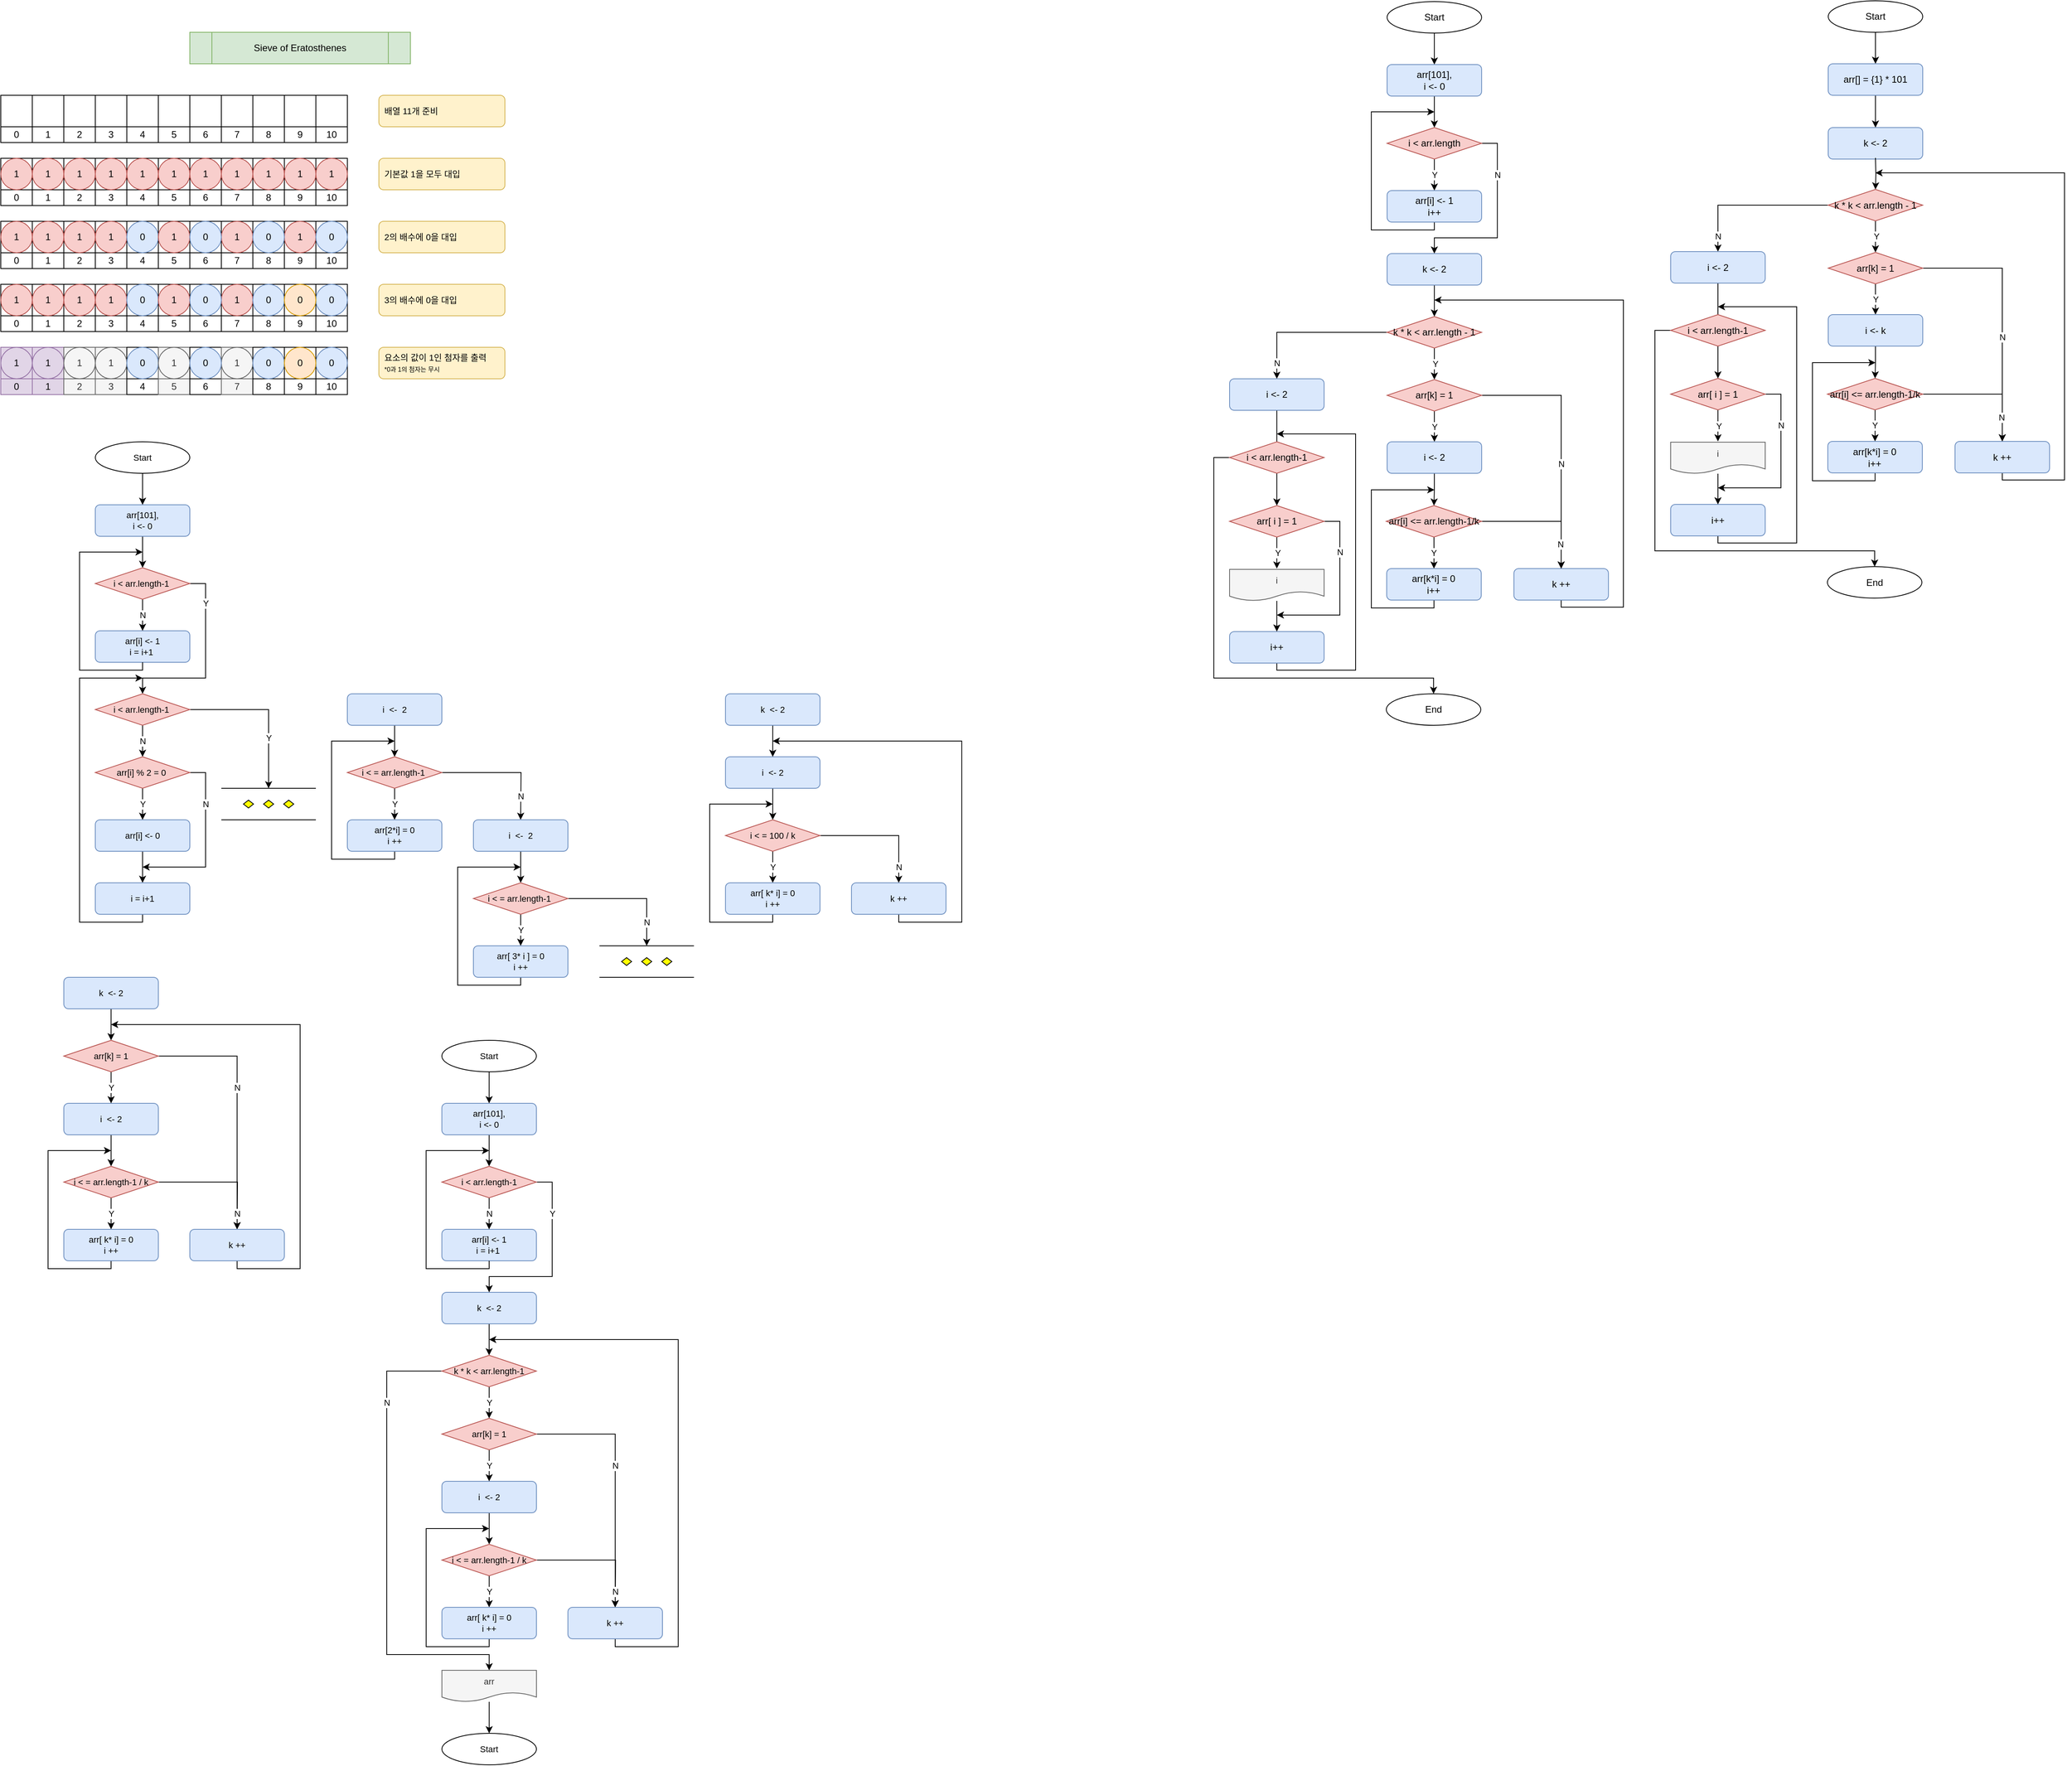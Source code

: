 <mxfile version="19.0.3" type="device"><diagram id="LhjvRE7CiWJf_1x-B6iG" name="Page-1"><mxGraphModel dx="1715" dy="830" grid="1" gridSize="10" guides="1" tooltips="1" connect="1" arrows="1" fold="1" page="0" pageScale="1" pageWidth="850" pageHeight="1100" math="0" shadow="0"><root><mxCell id="0"/><mxCell id="1" parent="0"/><mxCell id="0aIlO2W0O0MjLQIzDN9T-27" value="N" style="edgeStyle=orthogonalEdgeStyle;rounded=0;orthogonalLoop=1;jettySize=auto;html=1;entryX=0.5;entryY=0;entryDx=0;entryDy=0;" parent="1" source="0aIlO2W0O0MjLQIzDN9T-25" target="0aIlO2W0O0MjLQIzDN9T-23" edge="1"><mxGeometry x="-0.125" relative="1" as="geometry"><mxPoint as="offset"/></mxGeometry></mxCell><mxCell id="cgZYiaS1lzuuJQtnEhyF-1" value="Sieve of Eratosthenes" style="shape=process;whiteSpace=wrap;html=1;backgroundOutline=1;fillColor=#d5e8d4;strokeColor=#82b366;" parent="1" vertex="1"><mxGeometry x="280" y="40" width="280" height="40" as="geometry"/></mxCell><mxCell id="cgZYiaS1lzuuJQtnEhyF-2" value="" style="rounded=0;whiteSpace=wrap;html=1;" parent="1" vertex="1"><mxGeometry x="40" y="120" width="40" height="40" as="geometry"/></mxCell><mxCell id="cgZYiaS1lzuuJQtnEhyF-4" value="0" style="rounded=0;whiteSpace=wrap;html=1;" parent="1" vertex="1"><mxGeometry x="40" y="160" width="40" height="20" as="geometry"/></mxCell><mxCell id="cgZYiaS1lzuuJQtnEhyF-5" value="" style="rounded=0;whiteSpace=wrap;html=1;" parent="1" vertex="1"><mxGeometry x="80" y="120" width="40" height="40" as="geometry"/></mxCell><mxCell id="cgZYiaS1lzuuJQtnEhyF-6" value="1" style="rounded=0;whiteSpace=wrap;html=1;" parent="1" vertex="1"><mxGeometry x="80" y="160" width="40" height="20" as="geometry"/></mxCell><mxCell id="cgZYiaS1lzuuJQtnEhyF-7" value="" style="rounded=0;whiteSpace=wrap;html=1;" parent="1" vertex="1"><mxGeometry x="120" y="120" width="40" height="40" as="geometry"/></mxCell><mxCell id="cgZYiaS1lzuuJQtnEhyF-8" value="2" style="rounded=0;whiteSpace=wrap;html=1;" parent="1" vertex="1"><mxGeometry x="120" y="160" width="40" height="20" as="geometry"/></mxCell><mxCell id="cgZYiaS1lzuuJQtnEhyF-9" value="" style="rounded=0;whiteSpace=wrap;html=1;" parent="1" vertex="1"><mxGeometry x="160" y="120" width="40" height="40" as="geometry"/></mxCell><mxCell id="cgZYiaS1lzuuJQtnEhyF-10" value="3" style="rounded=0;whiteSpace=wrap;html=1;" parent="1" vertex="1"><mxGeometry x="160" y="160" width="40" height="20" as="geometry"/></mxCell><mxCell id="cgZYiaS1lzuuJQtnEhyF-11" value="" style="rounded=0;whiteSpace=wrap;html=1;" parent="1" vertex="1"><mxGeometry x="200" y="120" width="40" height="40" as="geometry"/></mxCell><mxCell id="cgZYiaS1lzuuJQtnEhyF-12" value="4" style="rounded=0;whiteSpace=wrap;html=1;" parent="1" vertex="1"><mxGeometry x="200" y="160" width="40" height="20" as="geometry"/></mxCell><mxCell id="cgZYiaS1lzuuJQtnEhyF-13" value="" style="rounded=0;whiteSpace=wrap;html=1;" parent="1" vertex="1"><mxGeometry x="240" y="120" width="40" height="40" as="geometry"/></mxCell><mxCell id="cgZYiaS1lzuuJQtnEhyF-14" value="5" style="rounded=0;whiteSpace=wrap;html=1;" parent="1" vertex="1"><mxGeometry x="240" y="160" width="40" height="20" as="geometry"/></mxCell><mxCell id="cgZYiaS1lzuuJQtnEhyF-15" value="" style="rounded=0;whiteSpace=wrap;html=1;" parent="1" vertex="1"><mxGeometry x="280" y="120" width="40" height="40" as="geometry"/></mxCell><mxCell id="cgZYiaS1lzuuJQtnEhyF-16" value="6" style="rounded=0;whiteSpace=wrap;html=1;" parent="1" vertex="1"><mxGeometry x="280" y="160" width="40" height="20" as="geometry"/></mxCell><mxCell id="cgZYiaS1lzuuJQtnEhyF-17" value="" style="rounded=0;whiteSpace=wrap;html=1;" parent="1" vertex="1"><mxGeometry x="320" y="120" width="40" height="40" as="geometry"/></mxCell><mxCell id="cgZYiaS1lzuuJQtnEhyF-18" value="7" style="rounded=0;whiteSpace=wrap;html=1;" parent="1" vertex="1"><mxGeometry x="320" y="160" width="40" height="20" as="geometry"/></mxCell><mxCell id="cgZYiaS1lzuuJQtnEhyF-19" value="" style="rounded=0;whiteSpace=wrap;html=1;" parent="1" vertex="1"><mxGeometry x="360" y="120" width="40" height="40" as="geometry"/></mxCell><mxCell id="cgZYiaS1lzuuJQtnEhyF-20" value="8" style="rounded=0;whiteSpace=wrap;html=1;" parent="1" vertex="1"><mxGeometry x="360" y="160" width="40" height="20" as="geometry"/></mxCell><mxCell id="cgZYiaS1lzuuJQtnEhyF-21" value="" style="rounded=0;whiteSpace=wrap;html=1;" parent="1" vertex="1"><mxGeometry x="400" y="120" width="40" height="40" as="geometry"/></mxCell><mxCell id="cgZYiaS1lzuuJQtnEhyF-22" value="9" style="rounded=0;whiteSpace=wrap;html=1;" parent="1" vertex="1"><mxGeometry x="400" y="160" width="40" height="20" as="geometry"/></mxCell><mxCell id="cgZYiaS1lzuuJQtnEhyF-23" value="" style="rounded=0;whiteSpace=wrap;html=1;" parent="1" vertex="1"><mxGeometry x="440" y="120" width="40" height="40" as="geometry"/></mxCell><mxCell id="cgZYiaS1lzuuJQtnEhyF-24" value="10" style="rounded=0;whiteSpace=wrap;html=1;" parent="1" vertex="1"><mxGeometry x="440" y="160" width="40" height="20" as="geometry"/></mxCell><mxCell id="cgZYiaS1lzuuJQtnEhyF-36" value="" style="rounded=0;whiteSpace=wrap;html=1;" parent="1" vertex="1"><mxGeometry x="40" y="200" width="40" height="40" as="geometry"/></mxCell><mxCell id="cgZYiaS1lzuuJQtnEhyF-37" value="0" style="rounded=0;whiteSpace=wrap;html=1;" parent="1" vertex="1"><mxGeometry x="40" y="240" width="40" height="20" as="geometry"/></mxCell><mxCell id="cgZYiaS1lzuuJQtnEhyF-38" value="" style="rounded=0;whiteSpace=wrap;html=1;" parent="1" vertex="1"><mxGeometry x="80" y="200" width="40" height="40" as="geometry"/></mxCell><mxCell id="cgZYiaS1lzuuJQtnEhyF-39" value="1" style="rounded=0;whiteSpace=wrap;html=1;" parent="1" vertex="1"><mxGeometry x="80" y="240" width="40" height="20" as="geometry"/></mxCell><mxCell id="cgZYiaS1lzuuJQtnEhyF-40" value="" style="rounded=0;whiteSpace=wrap;html=1;" parent="1" vertex="1"><mxGeometry x="120" y="200" width="40" height="40" as="geometry"/></mxCell><mxCell id="cgZYiaS1lzuuJQtnEhyF-41" value="2" style="rounded=0;whiteSpace=wrap;html=1;" parent="1" vertex="1"><mxGeometry x="120" y="240" width="40" height="20" as="geometry"/></mxCell><mxCell id="cgZYiaS1lzuuJQtnEhyF-42" value="" style="rounded=0;whiteSpace=wrap;html=1;" parent="1" vertex="1"><mxGeometry x="160" y="200" width="40" height="40" as="geometry"/></mxCell><mxCell id="cgZYiaS1lzuuJQtnEhyF-43" value="3" style="rounded=0;whiteSpace=wrap;html=1;" parent="1" vertex="1"><mxGeometry x="160" y="240" width="40" height="20" as="geometry"/></mxCell><mxCell id="cgZYiaS1lzuuJQtnEhyF-44" value="" style="rounded=0;whiteSpace=wrap;html=1;" parent="1" vertex="1"><mxGeometry x="200" y="200" width="40" height="40" as="geometry"/></mxCell><mxCell id="cgZYiaS1lzuuJQtnEhyF-45" value="4" style="rounded=0;whiteSpace=wrap;html=1;" parent="1" vertex="1"><mxGeometry x="200" y="240" width="40" height="20" as="geometry"/></mxCell><mxCell id="cgZYiaS1lzuuJQtnEhyF-46" value="" style="rounded=0;whiteSpace=wrap;html=1;" parent="1" vertex="1"><mxGeometry x="240" y="200" width="40" height="40" as="geometry"/></mxCell><mxCell id="cgZYiaS1lzuuJQtnEhyF-47" value="5" style="rounded=0;whiteSpace=wrap;html=1;" parent="1" vertex="1"><mxGeometry x="240" y="240" width="40" height="20" as="geometry"/></mxCell><mxCell id="cgZYiaS1lzuuJQtnEhyF-48" value="" style="rounded=0;whiteSpace=wrap;html=1;" parent="1" vertex="1"><mxGeometry x="280" y="200" width="40" height="40" as="geometry"/></mxCell><mxCell id="cgZYiaS1lzuuJQtnEhyF-49" value="6" style="rounded=0;whiteSpace=wrap;html=1;" parent="1" vertex="1"><mxGeometry x="280" y="240" width="40" height="20" as="geometry"/></mxCell><mxCell id="cgZYiaS1lzuuJQtnEhyF-50" value="" style="rounded=0;whiteSpace=wrap;html=1;" parent="1" vertex="1"><mxGeometry x="320" y="200" width="40" height="40" as="geometry"/></mxCell><mxCell id="cgZYiaS1lzuuJQtnEhyF-51" value="7" style="rounded=0;whiteSpace=wrap;html=1;" parent="1" vertex="1"><mxGeometry x="320" y="240" width="40" height="20" as="geometry"/></mxCell><mxCell id="cgZYiaS1lzuuJQtnEhyF-52" value="" style="rounded=0;whiteSpace=wrap;html=1;" parent="1" vertex="1"><mxGeometry x="360" y="200" width="40" height="40" as="geometry"/></mxCell><mxCell id="cgZYiaS1lzuuJQtnEhyF-53" value="8" style="rounded=0;whiteSpace=wrap;html=1;" parent="1" vertex="1"><mxGeometry x="360" y="240" width="40" height="20" as="geometry"/></mxCell><mxCell id="cgZYiaS1lzuuJQtnEhyF-54" value="" style="rounded=0;whiteSpace=wrap;html=1;" parent="1" vertex="1"><mxGeometry x="400" y="200" width="40" height="40" as="geometry"/></mxCell><mxCell id="cgZYiaS1lzuuJQtnEhyF-55" value="9" style="rounded=0;whiteSpace=wrap;html=1;" parent="1" vertex="1"><mxGeometry x="400" y="240" width="40" height="20" as="geometry"/></mxCell><mxCell id="cgZYiaS1lzuuJQtnEhyF-56" value="" style="rounded=0;whiteSpace=wrap;html=1;" parent="1" vertex="1"><mxGeometry x="440" y="200" width="40" height="40" as="geometry"/></mxCell><mxCell id="cgZYiaS1lzuuJQtnEhyF-57" value="10" style="rounded=0;whiteSpace=wrap;html=1;" parent="1" vertex="1"><mxGeometry x="440" y="240" width="40" height="20" as="geometry"/></mxCell><mxCell id="cgZYiaS1lzuuJQtnEhyF-58" value="1" style="ellipse;whiteSpace=wrap;html=1;fillColor=#f8cecc;strokeColor=#b85450;" parent="1" vertex="1"><mxGeometry x="40" y="200" width="40" height="40" as="geometry"/></mxCell><mxCell id="cgZYiaS1lzuuJQtnEhyF-59" value="1" style="ellipse;whiteSpace=wrap;html=1;fillColor=#f8cecc;strokeColor=#b85450;" parent="1" vertex="1"><mxGeometry x="80" y="200" width="40" height="40" as="geometry"/></mxCell><mxCell id="cgZYiaS1lzuuJQtnEhyF-60" value="1" style="ellipse;whiteSpace=wrap;html=1;fillColor=#f8cecc;strokeColor=#b85450;" parent="1" vertex="1"><mxGeometry x="160" y="200" width="40" height="40" as="geometry"/></mxCell><mxCell id="cgZYiaS1lzuuJQtnEhyF-61" value="1" style="ellipse;whiteSpace=wrap;html=1;fillColor=#f8cecc;strokeColor=#b85450;" parent="1" vertex="1"><mxGeometry x="120" y="200" width="40" height="40" as="geometry"/></mxCell><mxCell id="cgZYiaS1lzuuJQtnEhyF-62" value="1" style="ellipse;whiteSpace=wrap;html=1;fillColor=#f8cecc;strokeColor=#b85450;" parent="1" vertex="1"><mxGeometry x="320" y="200" width="40" height="40" as="geometry"/></mxCell><mxCell id="cgZYiaS1lzuuJQtnEhyF-63" value="1" style="ellipse;whiteSpace=wrap;html=1;fillColor=#f8cecc;strokeColor=#b85450;" parent="1" vertex="1"><mxGeometry x="280" y="200" width="40" height="40" as="geometry"/></mxCell><mxCell id="cgZYiaS1lzuuJQtnEhyF-64" value="1" style="ellipse;whiteSpace=wrap;html=1;fillColor=#f8cecc;strokeColor=#b85450;" parent="1" vertex="1"><mxGeometry x="200" y="200" width="40" height="40" as="geometry"/></mxCell><mxCell id="cgZYiaS1lzuuJQtnEhyF-65" value="1" style="ellipse;whiteSpace=wrap;html=1;fillColor=#f8cecc;strokeColor=#b85450;" parent="1" vertex="1"><mxGeometry x="240" y="200" width="40" height="40" as="geometry"/></mxCell><mxCell id="cgZYiaS1lzuuJQtnEhyF-66" value="1" style="ellipse;whiteSpace=wrap;html=1;fillColor=#f8cecc;strokeColor=#b85450;" parent="1" vertex="1"><mxGeometry x="440" y="200" width="40" height="40" as="geometry"/></mxCell><mxCell id="cgZYiaS1lzuuJQtnEhyF-67" value="1" style="ellipse;whiteSpace=wrap;html=1;fillColor=#f8cecc;strokeColor=#b85450;" parent="1" vertex="1"><mxGeometry x="400" y="200" width="40" height="40" as="geometry"/></mxCell><mxCell id="cgZYiaS1lzuuJQtnEhyF-68" value="1" style="ellipse;whiteSpace=wrap;html=1;fillColor=#f8cecc;strokeColor=#b85450;" parent="1" vertex="1"><mxGeometry x="360" y="200" width="40" height="40" as="geometry"/></mxCell><mxCell id="cgZYiaS1lzuuJQtnEhyF-69" value="" style="rounded=0;whiteSpace=wrap;html=1;" parent="1" vertex="1"><mxGeometry x="40" y="280" width="40" height="40" as="geometry"/></mxCell><mxCell id="cgZYiaS1lzuuJQtnEhyF-70" value="0" style="rounded=0;whiteSpace=wrap;html=1;" parent="1" vertex="1"><mxGeometry x="40" y="320" width="40" height="20" as="geometry"/></mxCell><mxCell id="cgZYiaS1lzuuJQtnEhyF-71" value="" style="rounded=0;whiteSpace=wrap;html=1;" parent="1" vertex="1"><mxGeometry x="80" y="280" width="40" height="40" as="geometry"/></mxCell><mxCell id="cgZYiaS1lzuuJQtnEhyF-72" value="1" style="rounded=0;whiteSpace=wrap;html=1;" parent="1" vertex="1"><mxGeometry x="80" y="320" width="40" height="20" as="geometry"/></mxCell><mxCell id="cgZYiaS1lzuuJQtnEhyF-73" value="" style="rounded=0;whiteSpace=wrap;html=1;" parent="1" vertex="1"><mxGeometry x="120" y="280" width="40" height="40" as="geometry"/></mxCell><mxCell id="cgZYiaS1lzuuJQtnEhyF-74" value="2" style="rounded=0;whiteSpace=wrap;html=1;" parent="1" vertex="1"><mxGeometry x="120" y="320" width="40" height="20" as="geometry"/></mxCell><mxCell id="cgZYiaS1lzuuJQtnEhyF-75" value="" style="rounded=0;whiteSpace=wrap;html=1;" parent="1" vertex="1"><mxGeometry x="160" y="280" width="40" height="40" as="geometry"/></mxCell><mxCell id="cgZYiaS1lzuuJQtnEhyF-76" value="3" style="rounded=0;whiteSpace=wrap;html=1;" parent="1" vertex="1"><mxGeometry x="160" y="320" width="40" height="20" as="geometry"/></mxCell><mxCell id="cgZYiaS1lzuuJQtnEhyF-77" value="" style="rounded=0;whiteSpace=wrap;html=1;" parent="1" vertex="1"><mxGeometry x="200" y="280" width="40" height="40" as="geometry"/></mxCell><mxCell id="cgZYiaS1lzuuJQtnEhyF-78" value="4" style="rounded=0;whiteSpace=wrap;html=1;" parent="1" vertex="1"><mxGeometry x="200" y="320" width="40" height="20" as="geometry"/></mxCell><mxCell id="cgZYiaS1lzuuJQtnEhyF-79" value="" style="rounded=0;whiteSpace=wrap;html=1;" parent="1" vertex="1"><mxGeometry x="240" y="280" width="40" height="40" as="geometry"/></mxCell><mxCell id="cgZYiaS1lzuuJQtnEhyF-80" value="5" style="rounded=0;whiteSpace=wrap;html=1;" parent="1" vertex="1"><mxGeometry x="240" y="320" width="40" height="20" as="geometry"/></mxCell><mxCell id="cgZYiaS1lzuuJQtnEhyF-81" value="" style="rounded=0;whiteSpace=wrap;html=1;" parent="1" vertex="1"><mxGeometry x="280" y="280" width="40" height="40" as="geometry"/></mxCell><mxCell id="cgZYiaS1lzuuJQtnEhyF-82" value="6" style="rounded=0;whiteSpace=wrap;html=1;" parent="1" vertex="1"><mxGeometry x="280" y="320" width="40" height="20" as="geometry"/></mxCell><mxCell id="cgZYiaS1lzuuJQtnEhyF-83" value="" style="rounded=0;whiteSpace=wrap;html=1;" parent="1" vertex="1"><mxGeometry x="320" y="280" width="40" height="40" as="geometry"/></mxCell><mxCell id="cgZYiaS1lzuuJQtnEhyF-84" value="7" style="rounded=0;whiteSpace=wrap;html=1;" parent="1" vertex="1"><mxGeometry x="320" y="320" width="40" height="20" as="geometry"/></mxCell><mxCell id="cgZYiaS1lzuuJQtnEhyF-85" value="" style="rounded=0;whiteSpace=wrap;html=1;" parent="1" vertex="1"><mxGeometry x="360" y="280" width="40" height="40" as="geometry"/></mxCell><mxCell id="cgZYiaS1lzuuJQtnEhyF-86" value="8" style="rounded=0;whiteSpace=wrap;html=1;" parent="1" vertex="1"><mxGeometry x="360" y="320" width="40" height="20" as="geometry"/></mxCell><mxCell id="cgZYiaS1lzuuJQtnEhyF-87" value="" style="rounded=0;whiteSpace=wrap;html=1;" parent="1" vertex="1"><mxGeometry x="400" y="280" width="40" height="40" as="geometry"/></mxCell><mxCell id="cgZYiaS1lzuuJQtnEhyF-88" value="9" style="rounded=0;whiteSpace=wrap;html=1;" parent="1" vertex="1"><mxGeometry x="400" y="320" width="40" height="20" as="geometry"/></mxCell><mxCell id="cgZYiaS1lzuuJQtnEhyF-89" value="" style="rounded=0;whiteSpace=wrap;html=1;" parent="1" vertex="1"><mxGeometry x="440" y="280" width="40" height="40" as="geometry"/></mxCell><mxCell id="cgZYiaS1lzuuJQtnEhyF-90" value="10" style="rounded=0;whiteSpace=wrap;html=1;" parent="1" vertex="1"><mxGeometry x="440" y="320" width="40" height="20" as="geometry"/></mxCell><mxCell id="cgZYiaS1lzuuJQtnEhyF-91" value="1" style="ellipse;whiteSpace=wrap;html=1;fillColor=#f8cecc;strokeColor=#b85450;" parent="1" vertex="1"><mxGeometry x="40" y="280" width="40" height="40" as="geometry"/></mxCell><mxCell id="cgZYiaS1lzuuJQtnEhyF-92" value="1" style="ellipse;whiteSpace=wrap;html=1;fillColor=#f8cecc;strokeColor=#b85450;" parent="1" vertex="1"><mxGeometry x="80" y="280" width="40" height="40" as="geometry"/></mxCell><mxCell id="cgZYiaS1lzuuJQtnEhyF-93" value="1" style="ellipse;whiteSpace=wrap;html=1;fillColor=#f8cecc;strokeColor=#b85450;" parent="1" vertex="1"><mxGeometry x="160" y="280" width="40" height="40" as="geometry"/></mxCell><mxCell id="cgZYiaS1lzuuJQtnEhyF-94" value="1" style="ellipse;whiteSpace=wrap;html=1;fillColor=#f8cecc;strokeColor=#b85450;" parent="1" vertex="1"><mxGeometry x="120" y="280" width="40" height="40" as="geometry"/></mxCell><mxCell id="cgZYiaS1lzuuJQtnEhyF-95" value="1" style="ellipse;whiteSpace=wrap;html=1;fillColor=#f8cecc;strokeColor=#b85450;" parent="1" vertex="1"><mxGeometry x="320" y="280" width="40" height="40" as="geometry"/></mxCell><mxCell id="cgZYiaS1lzuuJQtnEhyF-97" value="0" style="ellipse;whiteSpace=wrap;html=1;fillColor=#dae8fc;strokeColor=#6c8ebf;" parent="1" vertex="1"><mxGeometry x="200" y="280" width="40" height="40" as="geometry"/></mxCell><mxCell id="cgZYiaS1lzuuJQtnEhyF-98" value="1" style="ellipse;whiteSpace=wrap;html=1;fillColor=#f8cecc;strokeColor=#b85450;" parent="1" vertex="1"><mxGeometry x="240" y="280" width="40" height="40" as="geometry"/></mxCell><mxCell id="cgZYiaS1lzuuJQtnEhyF-100" value="1" style="ellipse;whiteSpace=wrap;html=1;fillColor=#f8cecc;strokeColor=#b85450;" parent="1" vertex="1"><mxGeometry x="400" y="280" width="40" height="40" as="geometry"/></mxCell><mxCell id="cgZYiaS1lzuuJQtnEhyF-102" value="0" style="ellipse;whiteSpace=wrap;html=1;fillColor=#dae8fc;strokeColor=#6c8ebf;" parent="1" vertex="1"><mxGeometry x="280" y="280" width="40" height="40" as="geometry"/></mxCell><mxCell id="cgZYiaS1lzuuJQtnEhyF-103" value="0" style="ellipse;whiteSpace=wrap;html=1;fillColor=#dae8fc;strokeColor=#6c8ebf;" parent="1" vertex="1"><mxGeometry x="360" y="280" width="40" height="40" as="geometry"/></mxCell><mxCell id="cgZYiaS1lzuuJQtnEhyF-104" value="0" style="ellipse;whiteSpace=wrap;html=1;fillColor=#dae8fc;strokeColor=#6c8ebf;" parent="1" vertex="1"><mxGeometry x="440" y="280" width="40" height="40" as="geometry"/></mxCell><mxCell id="cgZYiaS1lzuuJQtnEhyF-105" value="" style="rounded=0;whiteSpace=wrap;html=1;" parent="1" vertex="1"><mxGeometry x="40" y="360" width="40" height="40" as="geometry"/></mxCell><mxCell id="cgZYiaS1lzuuJQtnEhyF-106" value="0" style="rounded=0;whiteSpace=wrap;html=1;" parent="1" vertex="1"><mxGeometry x="40" y="400" width="40" height="20" as="geometry"/></mxCell><mxCell id="cgZYiaS1lzuuJQtnEhyF-107" value="" style="rounded=0;whiteSpace=wrap;html=1;" parent="1" vertex="1"><mxGeometry x="80" y="360" width="40" height="40" as="geometry"/></mxCell><mxCell id="cgZYiaS1lzuuJQtnEhyF-108" value="1" style="rounded=0;whiteSpace=wrap;html=1;" parent="1" vertex="1"><mxGeometry x="80" y="400" width="40" height="20" as="geometry"/></mxCell><mxCell id="cgZYiaS1lzuuJQtnEhyF-109" value="" style="rounded=0;whiteSpace=wrap;html=1;" parent="1" vertex="1"><mxGeometry x="120" y="360" width="40" height="40" as="geometry"/></mxCell><mxCell id="cgZYiaS1lzuuJQtnEhyF-110" value="2" style="rounded=0;whiteSpace=wrap;html=1;" parent="1" vertex="1"><mxGeometry x="120" y="400" width="40" height="20" as="geometry"/></mxCell><mxCell id="cgZYiaS1lzuuJQtnEhyF-111" value="" style="rounded=0;whiteSpace=wrap;html=1;" parent="1" vertex="1"><mxGeometry x="160" y="360" width="40" height="40" as="geometry"/></mxCell><mxCell id="cgZYiaS1lzuuJQtnEhyF-112" value="3" style="rounded=0;whiteSpace=wrap;html=1;" parent="1" vertex="1"><mxGeometry x="160" y="400" width="40" height="20" as="geometry"/></mxCell><mxCell id="cgZYiaS1lzuuJQtnEhyF-113" value="" style="rounded=0;whiteSpace=wrap;html=1;" parent="1" vertex="1"><mxGeometry x="200" y="360" width="40" height="40" as="geometry"/></mxCell><mxCell id="cgZYiaS1lzuuJQtnEhyF-114" value="4" style="rounded=0;whiteSpace=wrap;html=1;" parent="1" vertex="1"><mxGeometry x="200" y="400" width="40" height="20" as="geometry"/></mxCell><mxCell id="cgZYiaS1lzuuJQtnEhyF-115" value="" style="rounded=0;whiteSpace=wrap;html=1;" parent="1" vertex="1"><mxGeometry x="240" y="360" width="40" height="40" as="geometry"/></mxCell><mxCell id="cgZYiaS1lzuuJQtnEhyF-116" value="5" style="rounded=0;whiteSpace=wrap;html=1;" parent="1" vertex="1"><mxGeometry x="240" y="400" width="40" height="20" as="geometry"/></mxCell><mxCell id="cgZYiaS1lzuuJQtnEhyF-117" value="" style="rounded=0;whiteSpace=wrap;html=1;" parent="1" vertex="1"><mxGeometry x="280" y="360" width="40" height="40" as="geometry"/></mxCell><mxCell id="cgZYiaS1lzuuJQtnEhyF-118" value="6" style="rounded=0;whiteSpace=wrap;html=1;" parent="1" vertex="1"><mxGeometry x="280" y="400" width="40" height="20" as="geometry"/></mxCell><mxCell id="cgZYiaS1lzuuJQtnEhyF-119" value="" style="rounded=0;whiteSpace=wrap;html=1;" parent="1" vertex="1"><mxGeometry x="320" y="360" width="40" height="40" as="geometry"/></mxCell><mxCell id="cgZYiaS1lzuuJQtnEhyF-120" value="7" style="rounded=0;whiteSpace=wrap;html=1;" parent="1" vertex="1"><mxGeometry x="320" y="400" width="40" height="20" as="geometry"/></mxCell><mxCell id="cgZYiaS1lzuuJQtnEhyF-121" value="" style="rounded=0;whiteSpace=wrap;html=1;" parent="1" vertex="1"><mxGeometry x="360" y="360" width="40" height="40" as="geometry"/></mxCell><mxCell id="cgZYiaS1lzuuJQtnEhyF-122" value="8" style="rounded=0;whiteSpace=wrap;html=1;" parent="1" vertex="1"><mxGeometry x="360" y="400" width="40" height="20" as="geometry"/></mxCell><mxCell id="cgZYiaS1lzuuJQtnEhyF-123" value="" style="rounded=0;whiteSpace=wrap;html=1;" parent="1" vertex="1"><mxGeometry x="400" y="360" width="40" height="40" as="geometry"/></mxCell><mxCell id="cgZYiaS1lzuuJQtnEhyF-124" value="9" style="rounded=0;whiteSpace=wrap;html=1;" parent="1" vertex="1"><mxGeometry x="400" y="400" width="40" height="20" as="geometry"/></mxCell><mxCell id="cgZYiaS1lzuuJQtnEhyF-125" value="" style="rounded=0;whiteSpace=wrap;html=1;" parent="1" vertex="1"><mxGeometry x="440" y="360" width="40" height="40" as="geometry"/></mxCell><mxCell id="cgZYiaS1lzuuJQtnEhyF-126" value="10" style="rounded=0;whiteSpace=wrap;html=1;" parent="1" vertex="1"><mxGeometry x="440" y="400" width="40" height="20" as="geometry"/></mxCell><mxCell id="cgZYiaS1lzuuJQtnEhyF-127" value="1" style="ellipse;whiteSpace=wrap;html=1;fillColor=#f8cecc;strokeColor=#b85450;" parent="1" vertex="1"><mxGeometry x="40" y="360" width="40" height="40" as="geometry"/></mxCell><mxCell id="cgZYiaS1lzuuJQtnEhyF-128" value="1" style="ellipse;whiteSpace=wrap;html=1;fillColor=#f8cecc;strokeColor=#b85450;" parent="1" vertex="1"><mxGeometry x="80" y="360" width="40" height="40" as="geometry"/></mxCell><mxCell id="cgZYiaS1lzuuJQtnEhyF-129" value="1" style="ellipse;whiteSpace=wrap;html=1;fillColor=#f8cecc;strokeColor=#b85450;" parent="1" vertex="1"><mxGeometry x="160" y="360" width="40" height="40" as="geometry"/></mxCell><mxCell id="cgZYiaS1lzuuJQtnEhyF-130" value="1" style="ellipse;whiteSpace=wrap;html=1;fillColor=#f8cecc;strokeColor=#b85450;" parent="1" vertex="1"><mxGeometry x="120" y="360" width="40" height="40" as="geometry"/></mxCell><mxCell id="cgZYiaS1lzuuJQtnEhyF-131" value="1" style="ellipse;whiteSpace=wrap;html=1;fillColor=#f8cecc;strokeColor=#b85450;" parent="1" vertex="1"><mxGeometry x="320" y="360" width="40" height="40" as="geometry"/></mxCell><mxCell id="cgZYiaS1lzuuJQtnEhyF-132" value="0" style="ellipse;whiteSpace=wrap;html=1;fillColor=#dae8fc;strokeColor=#6c8ebf;" parent="1" vertex="1"><mxGeometry x="200" y="360" width="40" height="40" as="geometry"/></mxCell><mxCell id="cgZYiaS1lzuuJQtnEhyF-133" value="1" style="ellipse;whiteSpace=wrap;html=1;fillColor=#f8cecc;strokeColor=#b85450;" parent="1" vertex="1"><mxGeometry x="240" y="360" width="40" height="40" as="geometry"/></mxCell><mxCell id="cgZYiaS1lzuuJQtnEhyF-135" value="0" style="ellipse;whiteSpace=wrap;html=1;fillColor=#dae8fc;strokeColor=#6c8ebf;" parent="1" vertex="1"><mxGeometry x="280" y="360" width="40" height="40" as="geometry"/></mxCell><mxCell id="cgZYiaS1lzuuJQtnEhyF-136" value="0" style="ellipse;whiteSpace=wrap;html=1;fillColor=#dae8fc;strokeColor=#6c8ebf;" parent="1" vertex="1"><mxGeometry x="360" y="360" width="40" height="40" as="geometry"/></mxCell><mxCell id="cgZYiaS1lzuuJQtnEhyF-137" value="0" style="ellipse;whiteSpace=wrap;html=1;fillColor=#dae8fc;strokeColor=#6c8ebf;" parent="1" vertex="1"><mxGeometry x="440" y="360" width="40" height="40" as="geometry"/></mxCell><mxCell id="cgZYiaS1lzuuJQtnEhyF-138" value="0" style="ellipse;whiteSpace=wrap;html=1;fillColor=#ffe6cc;strokeColor=#d79b00;" parent="1" vertex="1"><mxGeometry x="400" y="360" width="40" height="40" as="geometry"/></mxCell><mxCell id="cgZYiaS1lzuuJQtnEhyF-139" value="배열 11개 준비" style="rounded=1;whiteSpace=wrap;html=1;align=left;spacingLeft=5;fontSize=11;fillColor=#fff2cc;strokeColor=#d6b656;" parent="1" vertex="1"><mxGeometry x="520" y="120" width="160" height="40" as="geometry"/></mxCell><mxCell id="cgZYiaS1lzuuJQtnEhyF-140" value="기본값 1을 모두 대입" style="rounded=1;whiteSpace=wrap;html=1;align=left;spacingLeft=5;fontSize=11;fillColor=#fff2cc;strokeColor=#d6b656;" parent="1" vertex="1"><mxGeometry x="520" y="200" width="160" height="40" as="geometry"/></mxCell><mxCell id="cgZYiaS1lzuuJQtnEhyF-141" value="2의 배수에 0을 대입" style="rounded=1;whiteSpace=wrap;html=1;align=left;spacingLeft=5;fontSize=11;fillColor=#fff2cc;strokeColor=#d6b656;" parent="1" vertex="1"><mxGeometry x="520" y="280" width="160" height="40" as="geometry"/></mxCell><mxCell id="cgZYiaS1lzuuJQtnEhyF-142" value="3의 배수에 0을 대입" style="rounded=1;whiteSpace=wrap;html=1;align=left;spacingLeft=5;fontSize=11;fillColor=#fff2cc;strokeColor=#d6b656;" parent="1" vertex="1"><mxGeometry x="520" y="360" width="160" height="40" as="geometry"/></mxCell><mxCell id="cgZYiaS1lzuuJQtnEhyF-143" value="" style="rounded=0;whiteSpace=wrap;html=1;fillColor=#e1d5e7;strokeColor=#9673a6;" parent="1" vertex="1"><mxGeometry x="40" y="440" width="40" height="40" as="geometry"/></mxCell><mxCell id="cgZYiaS1lzuuJQtnEhyF-144" value="0" style="rounded=0;whiteSpace=wrap;html=1;fillColor=#e1d5e7;strokeColor=#9673a6;" parent="1" vertex="1"><mxGeometry x="40" y="480" width="40" height="20" as="geometry"/></mxCell><mxCell id="cgZYiaS1lzuuJQtnEhyF-145" value="" style="rounded=0;whiteSpace=wrap;html=1;fillColor=#e1d5e7;strokeColor=#9673a6;" parent="1" vertex="1"><mxGeometry x="80" y="440" width="40" height="40" as="geometry"/></mxCell><mxCell id="cgZYiaS1lzuuJQtnEhyF-146" value="1" style="rounded=0;whiteSpace=wrap;html=1;fillColor=#e1d5e7;strokeColor=#9673a6;" parent="1" vertex="1"><mxGeometry x="80" y="480" width="40" height="20" as="geometry"/></mxCell><mxCell id="cgZYiaS1lzuuJQtnEhyF-147" value="" style="rounded=0;whiteSpace=wrap;html=1;fillColor=#f5f5f5;fontColor=#333333;strokeColor=#666666;" parent="1" vertex="1"><mxGeometry x="120" y="440" width="40" height="40" as="geometry"/></mxCell><mxCell id="cgZYiaS1lzuuJQtnEhyF-148" value="2" style="rounded=0;whiteSpace=wrap;html=1;fillColor=#f5f5f5;fontColor=#333333;strokeColor=#666666;" parent="1" vertex="1"><mxGeometry x="120" y="480" width="40" height="20" as="geometry"/></mxCell><mxCell id="cgZYiaS1lzuuJQtnEhyF-149" value="" style="rounded=0;whiteSpace=wrap;html=1;fillColor=#f5f5f5;fontColor=#333333;strokeColor=#666666;" parent="1" vertex="1"><mxGeometry x="160" y="440" width="40" height="40" as="geometry"/></mxCell><mxCell id="cgZYiaS1lzuuJQtnEhyF-150" value="3" style="rounded=0;whiteSpace=wrap;html=1;fillColor=#f5f5f5;fontColor=#333333;strokeColor=#666666;" parent="1" vertex="1"><mxGeometry x="160" y="480" width="40" height="20" as="geometry"/></mxCell><mxCell id="cgZYiaS1lzuuJQtnEhyF-151" value="" style="rounded=0;whiteSpace=wrap;html=1;" parent="1" vertex="1"><mxGeometry x="200" y="440" width="40" height="40" as="geometry"/></mxCell><mxCell id="cgZYiaS1lzuuJQtnEhyF-152" value="4" style="rounded=0;whiteSpace=wrap;html=1;" parent="1" vertex="1"><mxGeometry x="200" y="480" width="40" height="20" as="geometry"/></mxCell><mxCell id="cgZYiaS1lzuuJQtnEhyF-153" value="" style="rounded=0;whiteSpace=wrap;html=1;fillColor=#f5f5f5;fontColor=#333333;strokeColor=#666666;" parent="1" vertex="1"><mxGeometry x="240" y="440" width="40" height="40" as="geometry"/></mxCell><mxCell id="cgZYiaS1lzuuJQtnEhyF-154" value="5" style="rounded=0;whiteSpace=wrap;html=1;fillColor=#f5f5f5;fontColor=#333333;strokeColor=#666666;" parent="1" vertex="1"><mxGeometry x="240" y="480" width="40" height="20" as="geometry"/></mxCell><mxCell id="cgZYiaS1lzuuJQtnEhyF-155" value="" style="rounded=0;whiteSpace=wrap;html=1;" parent="1" vertex="1"><mxGeometry x="280" y="440" width="40" height="40" as="geometry"/></mxCell><mxCell id="cgZYiaS1lzuuJQtnEhyF-156" value="6" style="rounded=0;whiteSpace=wrap;html=1;" parent="1" vertex="1"><mxGeometry x="280" y="480" width="40" height="20" as="geometry"/></mxCell><mxCell id="cgZYiaS1lzuuJQtnEhyF-157" value="" style="rounded=0;whiteSpace=wrap;html=1;fillColor=#f5f5f5;fontColor=#333333;strokeColor=#666666;" parent="1" vertex="1"><mxGeometry x="320" y="440" width="40" height="40" as="geometry"/></mxCell><mxCell id="cgZYiaS1lzuuJQtnEhyF-158" value="7" style="rounded=0;whiteSpace=wrap;html=1;fillColor=#f5f5f5;fontColor=#333333;strokeColor=#666666;" parent="1" vertex="1"><mxGeometry x="320" y="480" width="40" height="20" as="geometry"/></mxCell><mxCell id="cgZYiaS1lzuuJQtnEhyF-159" value="" style="rounded=0;whiteSpace=wrap;html=1;" parent="1" vertex="1"><mxGeometry x="360" y="440" width="40" height="40" as="geometry"/></mxCell><mxCell id="cgZYiaS1lzuuJQtnEhyF-160" value="8" style="rounded=0;whiteSpace=wrap;html=1;" parent="1" vertex="1"><mxGeometry x="360" y="480" width="40" height="20" as="geometry"/></mxCell><mxCell id="cgZYiaS1lzuuJQtnEhyF-161" value="" style="rounded=0;whiteSpace=wrap;html=1;" parent="1" vertex="1"><mxGeometry x="400" y="440" width="40" height="40" as="geometry"/></mxCell><mxCell id="cgZYiaS1lzuuJQtnEhyF-162" value="9" style="rounded=0;whiteSpace=wrap;html=1;" parent="1" vertex="1"><mxGeometry x="400" y="480" width="40" height="20" as="geometry"/></mxCell><mxCell id="cgZYiaS1lzuuJQtnEhyF-163" value="" style="rounded=0;whiteSpace=wrap;html=1;" parent="1" vertex="1"><mxGeometry x="440" y="440" width="40" height="40" as="geometry"/></mxCell><mxCell id="cgZYiaS1lzuuJQtnEhyF-164" value="10" style="rounded=0;whiteSpace=wrap;html=1;" parent="1" vertex="1"><mxGeometry x="440" y="480" width="40" height="20" as="geometry"/></mxCell><mxCell id="cgZYiaS1lzuuJQtnEhyF-165" value="1" style="ellipse;whiteSpace=wrap;html=1;fillColor=#e1d5e7;strokeColor=#9673a6;" parent="1" vertex="1"><mxGeometry x="40" y="440" width="40" height="40" as="geometry"/></mxCell><mxCell id="cgZYiaS1lzuuJQtnEhyF-166" value="1" style="ellipse;whiteSpace=wrap;html=1;fillColor=#e1d5e7;strokeColor=#9673a6;" parent="1" vertex="1"><mxGeometry x="80" y="440" width="40" height="40" as="geometry"/></mxCell><mxCell id="cgZYiaS1lzuuJQtnEhyF-167" value="1" style="ellipse;whiteSpace=wrap;html=1;fillColor=#f5f5f5;strokeColor=#666666;fontColor=#333333;" parent="1" vertex="1"><mxGeometry x="160" y="440" width="40" height="40" as="geometry"/></mxCell><mxCell id="cgZYiaS1lzuuJQtnEhyF-168" value="1" style="ellipse;whiteSpace=wrap;html=1;fillColor=#f5f5f5;strokeColor=#666666;fontColor=#333333;" parent="1" vertex="1"><mxGeometry x="120" y="440" width="40" height="40" as="geometry"/></mxCell><mxCell id="cgZYiaS1lzuuJQtnEhyF-169" value="1" style="ellipse;whiteSpace=wrap;html=1;fillColor=#f5f5f5;strokeColor=#666666;fontColor=#333333;" parent="1" vertex="1"><mxGeometry x="320" y="440" width="40" height="40" as="geometry"/></mxCell><mxCell id="cgZYiaS1lzuuJQtnEhyF-170" value="0" style="ellipse;whiteSpace=wrap;html=1;fillColor=#dae8fc;strokeColor=#6c8ebf;" parent="1" vertex="1"><mxGeometry x="200" y="440" width="40" height="40" as="geometry"/></mxCell><mxCell id="cgZYiaS1lzuuJQtnEhyF-171" value="1" style="ellipse;whiteSpace=wrap;html=1;fillColor=#f5f5f5;strokeColor=#666666;fontColor=#333333;" parent="1" vertex="1"><mxGeometry x="240" y="440" width="40" height="40" as="geometry"/></mxCell><mxCell id="cgZYiaS1lzuuJQtnEhyF-172" value="0" style="ellipse;whiteSpace=wrap;html=1;fillColor=#dae8fc;strokeColor=#6c8ebf;" parent="1" vertex="1"><mxGeometry x="280" y="440" width="40" height="40" as="geometry"/></mxCell><mxCell id="cgZYiaS1lzuuJQtnEhyF-173" value="0" style="ellipse;whiteSpace=wrap;html=1;fillColor=#dae8fc;strokeColor=#6c8ebf;" parent="1" vertex="1"><mxGeometry x="360" y="440" width="40" height="40" as="geometry"/></mxCell><mxCell id="cgZYiaS1lzuuJQtnEhyF-174" value="0" style="ellipse;whiteSpace=wrap;html=1;fillColor=#dae8fc;strokeColor=#6c8ebf;" parent="1" vertex="1"><mxGeometry x="440" y="440" width="40" height="40" as="geometry"/></mxCell><mxCell id="cgZYiaS1lzuuJQtnEhyF-175" value="0" style="ellipse;whiteSpace=wrap;html=1;fillColor=#ffe6cc;strokeColor=#d79b00;" parent="1" vertex="1"><mxGeometry x="400" y="440" width="40" height="40" as="geometry"/></mxCell><mxCell id="cgZYiaS1lzuuJQtnEhyF-176" value="&lt;font style=&quot;&quot;&gt;&lt;font style=&quot;font-size: 11px;&quot;&gt;요소의 값이 1인 첨자를 출력&lt;/font&gt;&lt;br&gt;&lt;span style=&quot;font-size: 8px;&quot;&gt;*0과 1의 첨자는 무시&lt;/span&gt;&lt;/font&gt;" style="rounded=1;whiteSpace=wrap;html=1;align=left;spacingLeft=5;fontSize=11;fillColor=#fff2cc;strokeColor=#d6b656;" parent="1" vertex="1"><mxGeometry x="520" y="440" width="160" height="40" as="geometry"/></mxCell><mxCell id="cgZYiaS1lzuuJQtnEhyF-186" style="edgeStyle=orthogonalEdgeStyle;rounded=0;orthogonalLoop=1;jettySize=auto;html=1;entryX=0.5;entryY=0;entryDx=0;entryDy=0;fontSize=11;" parent="1" source="cgZYiaS1lzuuJQtnEhyF-177" target="cgZYiaS1lzuuJQtnEhyF-181" edge="1"><mxGeometry relative="1" as="geometry"/></mxCell><mxCell id="cgZYiaS1lzuuJQtnEhyF-177" value="arr[101],&lt;br&gt;i &amp;lt;- 0" style="rounded=1;whiteSpace=wrap;html=1;fontSize=11;fillColor=#dae8fc;strokeColor=#6c8ebf;" parent="1" vertex="1"><mxGeometry x="160" y="640" width="120" height="40" as="geometry"/></mxCell><mxCell id="cgZYiaS1lzuuJQtnEhyF-187" style="edgeStyle=orthogonalEdgeStyle;rounded=0;orthogonalLoop=1;jettySize=auto;html=1;entryX=0.5;entryY=0;entryDx=0;entryDy=0;fontSize=11;" parent="1" source="cgZYiaS1lzuuJQtnEhyF-178" target="cgZYiaS1lzuuJQtnEhyF-177" edge="1"><mxGeometry relative="1" as="geometry"/></mxCell><mxCell id="cgZYiaS1lzuuJQtnEhyF-178" value="Start" style="ellipse;whiteSpace=wrap;html=1;fontSize=11;" parent="1" vertex="1"><mxGeometry x="160" y="560" width="120" height="40" as="geometry"/></mxCell><mxCell id="cgZYiaS1lzuuJQtnEhyF-179" value="arr[i] &amp;lt;- 1&lt;br&gt;i = i+1&amp;nbsp;" style="rounded=1;whiteSpace=wrap;html=1;fontSize=11;fillColor=#dae8fc;strokeColor=#6c8ebf;" parent="1" vertex="1"><mxGeometry x="160" y="800" width="120" height="40" as="geometry"/></mxCell><mxCell id="cgZYiaS1lzuuJQtnEhyF-183" value="N" style="edgeStyle=orthogonalEdgeStyle;rounded=0;orthogonalLoop=1;jettySize=auto;html=1;entryX=0.5;entryY=0;entryDx=0;entryDy=0;fontSize=11;" parent="1" source="cgZYiaS1lzuuJQtnEhyF-181" target="cgZYiaS1lzuuJQtnEhyF-179" edge="1"><mxGeometry relative="1" as="geometry"/></mxCell><mxCell id="cgZYiaS1lzuuJQtnEhyF-188" value="Y" style="edgeStyle=orthogonalEdgeStyle;rounded=0;orthogonalLoop=1;jettySize=auto;html=1;fontSize=11;" parent="1" source="cgZYiaS1lzuuJQtnEhyF-181" edge="1"><mxGeometry x="-0.625" relative="1" as="geometry"><mxPoint x="220" y="880" as="targetPoint"/><Array as="points"><mxPoint x="300" y="740"/><mxPoint x="300" y="860"/><mxPoint x="220" y="860"/></Array><mxPoint as="offset"/></mxGeometry></mxCell><mxCell id="cgZYiaS1lzuuJQtnEhyF-181" value="i &amp;lt; arr.length-1&amp;nbsp;" style="rhombus;whiteSpace=wrap;html=1;fontSize=11;fillColor=#f8cecc;strokeColor=#b85450;" parent="1" vertex="1"><mxGeometry x="160" y="720" width="120" height="40" as="geometry"/></mxCell><mxCell id="cgZYiaS1lzuuJQtnEhyF-185" style="edgeStyle=orthogonalEdgeStyle;rounded=0;orthogonalLoop=1;jettySize=auto;html=1;fontSize=11;exitX=0.5;exitY=1;exitDx=0;exitDy=0;" parent="1" source="cgZYiaS1lzuuJQtnEhyF-179" edge="1"><mxGeometry relative="1" as="geometry"><mxPoint x="220" y="700" as="targetPoint"/><mxPoint x="220.034" y="920" as="sourcePoint"/><Array as="points"><mxPoint x="220" y="850"/><mxPoint x="140" y="850"/><mxPoint x="140" y="700"/></Array></mxGeometry></mxCell><mxCell id="cgZYiaS1lzuuJQtnEhyF-199" style="edgeStyle=orthogonalEdgeStyle;rounded=0;orthogonalLoop=1;jettySize=auto;html=1;entryX=0.5;entryY=0;entryDx=0;entryDy=0;fontSize=11;" parent="1" source="cgZYiaS1lzuuJQtnEhyF-190" target="cgZYiaS1lzuuJQtnEhyF-197" edge="1"><mxGeometry relative="1" as="geometry"/></mxCell><mxCell id="cgZYiaS1lzuuJQtnEhyF-190" value="arr[i] &amp;lt;- 0" style="rounded=1;whiteSpace=wrap;html=1;fontSize=11;fillColor=#dae8fc;strokeColor=#6c8ebf;" parent="1" vertex="1"><mxGeometry x="160" y="1040" width="120" height="40" as="geometry"/></mxCell><mxCell id="cgZYiaS1lzuuJQtnEhyF-195" value="N" style="edgeStyle=orthogonalEdgeStyle;rounded=0;orthogonalLoop=1;jettySize=auto;html=1;entryX=0.5;entryY=0;entryDx=0;entryDy=0;fontSize=11;" parent="1" source="cgZYiaS1lzuuJQtnEhyF-191" target="cgZYiaS1lzuuJQtnEhyF-193" edge="1"><mxGeometry relative="1" as="geometry"/></mxCell><mxCell id="cgZYiaS1lzuuJQtnEhyF-201" value="Y" style="edgeStyle=orthogonalEdgeStyle;rounded=0;orthogonalLoop=1;jettySize=auto;html=1;fontSize=11;" parent="1" source="cgZYiaS1lzuuJQtnEhyF-191" target="cgZYiaS1lzuuJQtnEhyF-202" edge="1"><mxGeometry x="0.36" relative="1" as="geometry"><mxPoint x="350" y="900" as="targetPoint"/><mxPoint as="offset"/></mxGeometry></mxCell><mxCell id="cgZYiaS1lzuuJQtnEhyF-191" value="i &amp;lt; arr.length-1&amp;nbsp;" style="rhombus;whiteSpace=wrap;html=1;fontSize=11;fillColor=#f8cecc;strokeColor=#b85450;" parent="1" vertex="1"><mxGeometry x="160" y="880" width="120" height="40" as="geometry"/></mxCell><mxCell id="cgZYiaS1lzuuJQtnEhyF-196" value="Y" style="edgeStyle=orthogonalEdgeStyle;rounded=0;orthogonalLoop=1;jettySize=auto;html=1;entryX=0.5;entryY=0;entryDx=0;entryDy=0;fontSize=11;" parent="1" source="cgZYiaS1lzuuJQtnEhyF-193" target="cgZYiaS1lzuuJQtnEhyF-190" edge="1"><mxGeometry relative="1" as="geometry"/></mxCell><mxCell id="cgZYiaS1lzuuJQtnEhyF-198" value="N" style="edgeStyle=orthogonalEdgeStyle;rounded=0;orthogonalLoop=1;jettySize=auto;html=1;fontSize=11;" parent="1" source="cgZYiaS1lzuuJQtnEhyF-193" edge="1"><mxGeometry x="-0.455" relative="1" as="geometry"><mxPoint x="220" y="1100" as="targetPoint"/><Array as="points"><mxPoint x="300" y="980"/><mxPoint x="300" y="1100"/></Array><mxPoint as="offset"/></mxGeometry></mxCell><mxCell id="cgZYiaS1lzuuJQtnEhyF-193" value="arr[i] % 2 = 0&amp;nbsp;" style="rhombus;whiteSpace=wrap;html=1;fontSize=11;fillColor=#f8cecc;strokeColor=#b85450;" parent="1" vertex="1"><mxGeometry x="160" y="960" width="120" height="40" as="geometry"/></mxCell><mxCell id="cgZYiaS1lzuuJQtnEhyF-200" style="edgeStyle=orthogonalEdgeStyle;rounded=0;orthogonalLoop=1;jettySize=auto;html=1;fontSize=11;" parent="1" source="cgZYiaS1lzuuJQtnEhyF-197" edge="1"><mxGeometry relative="1" as="geometry"><mxPoint x="220" y="860" as="targetPoint"/><Array as="points"><mxPoint x="220" y="1170"/><mxPoint x="140" y="1170"/><mxPoint x="140" y="860"/><mxPoint x="220" y="860"/></Array></mxGeometry></mxCell><mxCell id="cgZYiaS1lzuuJQtnEhyF-197" value="i = i+1" style="rounded=1;whiteSpace=wrap;html=1;fontSize=11;fillColor=#dae8fc;strokeColor=#6c8ebf;" parent="1" vertex="1"><mxGeometry x="160" y="1120" width="120" height="40" as="geometry"/></mxCell><mxCell id="cgZYiaS1lzuuJQtnEhyF-202" value="" style="verticalLabelPosition=bottom;verticalAlign=top;html=1;shape=mxgraph.flowchart.parallel_mode;pointerEvents=1;fontSize=11;" parent="1" vertex="1"><mxGeometry x="320" y="1000" width="120" height="40" as="geometry"/></mxCell><mxCell id="cgZYiaS1lzuuJQtnEhyF-207" style="edgeStyle=orthogonalEdgeStyle;rounded=0;orthogonalLoop=1;jettySize=auto;html=1;entryX=0.5;entryY=0;entryDx=0;entryDy=0;fontSize=11;" parent="1" source="cgZYiaS1lzuuJQtnEhyF-204" target="cgZYiaS1lzuuJQtnEhyF-206" edge="1"><mxGeometry relative="1" as="geometry"/></mxCell><mxCell id="cgZYiaS1lzuuJQtnEhyF-204" value="i&amp;nbsp; &amp;lt;-&amp;nbsp; 2" style="rounded=1;whiteSpace=wrap;html=1;fontSize=11;fillColor=#dae8fc;strokeColor=#6c8ebf;" parent="1" vertex="1"><mxGeometry x="479.97" y="880" width="120" height="40" as="geometry"/></mxCell><mxCell id="cgZYiaS1lzuuJQtnEhyF-209" style="edgeStyle=orthogonalEdgeStyle;rounded=0;orthogonalLoop=1;jettySize=auto;html=1;fontSize=11;" parent="1" source="cgZYiaS1lzuuJQtnEhyF-205" edge="1"><mxGeometry relative="1" as="geometry"><mxPoint x="539.97" y="940" as="targetPoint"/><Array as="points"><mxPoint x="539.97" y="1090"/><mxPoint x="459.97" y="1090"/><mxPoint x="459.97" y="940"/></Array></mxGeometry></mxCell><mxCell id="cgZYiaS1lzuuJQtnEhyF-205" value="arr[2*i] = 0&lt;br&gt;i ++" style="rounded=1;whiteSpace=wrap;html=1;fontSize=11;fillColor=#dae8fc;strokeColor=#6c8ebf;" parent="1" vertex="1"><mxGeometry x="479.97" y="1040" width="120" height="40" as="geometry"/></mxCell><mxCell id="cgZYiaS1lzuuJQtnEhyF-208" value="Y" style="edgeStyle=orthogonalEdgeStyle;rounded=0;orthogonalLoop=1;jettySize=auto;html=1;entryX=0.5;entryY=0;entryDx=0;entryDy=0;fontSize=11;" parent="1" source="cgZYiaS1lzuuJQtnEhyF-206" target="cgZYiaS1lzuuJQtnEhyF-205" edge="1"><mxGeometry relative="1" as="geometry"/></mxCell><mxCell id="cgZYiaS1lzuuJQtnEhyF-210" value="N" style="edgeStyle=orthogonalEdgeStyle;rounded=0;orthogonalLoop=1;jettySize=auto;html=1;fontSize=11;entryX=0.5;entryY=0;entryDx=0;entryDy=0;entryPerimeter=0;" parent="1" source="cgZYiaS1lzuuJQtnEhyF-206" edge="1"><mxGeometry x="0.625" relative="1" as="geometry"><mxPoint x="699.97" y="1040" as="targetPoint"/><mxPoint as="offset"/></mxGeometry></mxCell><mxCell id="cgZYiaS1lzuuJQtnEhyF-206" value="i &amp;lt; = arr.length-1&amp;nbsp;" style="rhombus;whiteSpace=wrap;html=1;fontSize=11;fillColor=#f8cecc;strokeColor=#b85450;" parent="1" vertex="1"><mxGeometry x="479.97" y="960" width="120" height="40" as="geometry"/></mxCell><mxCell id="cgZYiaS1lzuuJQtnEhyF-212" style="edgeStyle=orthogonalEdgeStyle;rounded=0;orthogonalLoop=1;jettySize=auto;html=1;entryX=0.5;entryY=0;entryDx=0;entryDy=0;fontSize=11;" parent="1" source="cgZYiaS1lzuuJQtnEhyF-213" target="cgZYiaS1lzuuJQtnEhyF-218" edge="1"><mxGeometry relative="1" as="geometry"/></mxCell><mxCell id="cgZYiaS1lzuuJQtnEhyF-213" value="i&amp;nbsp; &amp;lt;-&amp;nbsp; 2" style="rounded=1;whiteSpace=wrap;html=1;fontSize=11;fillColor=#dae8fc;strokeColor=#6c8ebf;" parent="1" vertex="1"><mxGeometry x="640.03" y="1040" width="120" height="40" as="geometry"/></mxCell><mxCell id="cgZYiaS1lzuuJQtnEhyF-214" style="edgeStyle=orthogonalEdgeStyle;rounded=0;orthogonalLoop=1;jettySize=auto;html=1;fontSize=11;" parent="1" source="cgZYiaS1lzuuJQtnEhyF-215" edge="1"><mxGeometry relative="1" as="geometry"><mxPoint x="700.03" y="1100" as="targetPoint"/><Array as="points"><mxPoint x="700.03" y="1250"/><mxPoint x="620.03" y="1250"/><mxPoint x="620.03" y="1100"/></Array></mxGeometry></mxCell><mxCell id="cgZYiaS1lzuuJQtnEhyF-215" value="arr[ 3* i ] = 0&lt;br&gt;i ++" style="rounded=1;whiteSpace=wrap;html=1;fontSize=11;fillColor=#dae8fc;strokeColor=#6c8ebf;" parent="1" vertex="1"><mxGeometry x="640.03" y="1200" width="120" height="40" as="geometry"/></mxCell><mxCell id="cgZYiaS1lzuuJQtnEhyF-216" value="Y" style="edgeStyle=orthogonalEdgeStyle;rounded=0;orthogonalLoop=1;jettySize=auto;html=1;entryX=0.5;entryY=0;entryDx=0;entryDy=0;fontSize=11;" parent="1" source="cgZYiaS1lzuuJQtnEhyF-218" target="cgZYiaS1lzuuJQtnEhyF-215" edge="1"><mxGeometry relative="1" as="geometry"/></mxCell><mxCell id="cgZYiaS1lzuuJQtnEhyF-217" value="N" style="edgeStyle=orthogonalEdgeStyle;rounded=0;orthogonalLoop=1;jettySize=auto;html=1;fontSize=11;entryX=0.5;entryY=0;entryDx=0;entryDy=0;entryPerimeter=0;" parent="1" source="cgZYiaS1lzuuJQtnEhyF-218" target="cgZYiaS1lzuuJQtnEhyF-219" edge="1"><mxGeometry x="0.625" relative="1" as="geometry"><mxPoint x="800.03" y="1230" as="targetPoint"/><mxPoint as="offset"/></mxGeometry></mxCell><mxCell id="cgZYiaS1lzuuJQtnEhyF-218" value="i &amp;lt; = arr.length-1&amp;nbsp;" style="rhombus;whiteSpace=wrap;html=1;fontSize=11;fillColor=#f8cecc;strokeColor=#b85450;" parent="1" vertex="1"><mxGeometry x="640.03" y="1120" width="120" height="40" as="geometry"/></mxCell><mxCell id="cgZYiaS1lzuuJQtnEhyF-219" value="" style="verticalLabelPosition=bottom;verticalAlign=top;html=1;shape=mxgraph.flowchart.parallel_mode;pointerEvents=1;fontSize=11;" parent="1" vertex="1"><mxGeometry x="800.03" y="1200" width="120" height="40" as="geometry"/></mxCell><mxCell id="0aIlO2W0O0MjLQIzDN9T-3" style="edgeStyle=orthogonalEdgeStyle;rounded=0;orthogonalLoop=1;jettySize=auto;html=1;entryX=0.5;entryY=0;entryDx=0;entryDy=0;" parent="1" source="0aIlO2W0O0MjLQIzDN9T-1" target="0aIlO2W0O0MjLQIzDN9T-2" edge="1"><mxGeometry relative="1" as="geometry"/></mxCell><mxCell id="0aIlO2W0O0MjLQIzDN9T-1" value="i&amp;nbsp; &amp;lt;- 2" style="rounded=1;whiteSpace=wrap;html=1;fontSize=11;fillColor=#dae8fc;strokeColor=#6c8ebf;" parent="1" vertex="1"><mxGeometry x="960.03" y="960" width="120" height="40" as="geometry"/></mxCell><mxCell id="0aIlO2W0O0MjLQIzDN9T-5" value="Y" style="edgeStyle=orthogonalEdgeStyle;rounded=0;orthogonalLoop=1;jettySize=auto;html=1;entryX=0.5;entryY=0;entryDx=0;entryDy=0;" parent="1" source="0aIlO2W0O0MjLQIzDN9T-2" target="0aIlO2W0O0MjLQIzDN9T-4" edge="1"><mxGeometry relative="1" as="geometry"/></mxCell><mxCell id="0aIlO2W0O0MjLQIzDN9T-6" value="N" style="edgeStyle=orthogonalEdgeStyle;rounded=0;orthogonalLoop=1;jettySize=auto;html=1;entryX=0.5;entryY=0;entryDx=0;entryDy=0;" parent="1" source="0aIlO2W0O0MjLQIzDN9T-2" target="0aIlO2W0O0MjLQIzDN9T-7" edge="1"><mxGeometry x="0.75" relative="1" as="geometry"><mxPoint x="1140" y="1180" as="targetPoint"/><mxPoint as="offset"/></mxGeometry></mxCell><mxCell id="0aIlO2W0O0MjLQIzDN9T-2" value="i &amp;lt; = 100 / k" style="rhombus;whiteSpace=wrap;html=1;fontSize=11;fillColor=#f8cecc;strokeColor=#b85450;" parent="1" vertex="1"><mxGeometry x="960.03" y="1040" width="120" height="40" as="geometry"/></mxCell><mxCell id="0aIlO2W0O0MjLQIzDN9T-11" style="edgeStyle=orthogonalEdgeStyle;rounded=0;orthogonalLoop=1;jettySize=auto;html=1;" parent="1" source="0aIlO2W0O0MjLQIzDN9T-4" edge="1"><mxGeometry relative="1" as="geometry"><mxPoint x="1020" y="1020" as="targetPoint"/><Array as="points"><mxPoint x="1020" y="1170"/><mxPoint x="940" y="1170"/><mxPoint x="940" y="1020"/><mxPoint x="1020" y="1020"/></Array></mxGeometry></mxCell><mxCell id="0aIlO2W0O0MjLQIzDN9T-4" value="arr[ k* i] = 0&lt;br&gt;i ++" style="rounded=1;whiteSpace=wrap;html=1;fontSize=11;fillColor=#dae8fc;strokeColor=#6c8ebf;" parent="1" vertex="1"><mxGeometry x="960.03" y="1120" width="120" height="40" as="geometry"/></mxCell><mxCell id="0aIlO2W0O0MjLQIzDN9T-8" style="edgeStyle=orthogonalEdgeStyle;rounded=0;orthogonalLoop=1;jettySize=auto;html=1;" parent="1" source="0aIlO2W0O0MjLQIzDN9T-7" edge="1"><mxGeometry relative="1" as="geometry"><mxPoint x="1020" y="940" as="targetPoint"/><Array as="points"><mxPoint x="1180" y="1170"/><mxPoint x="1260" y="1170"/><mxPoint x="1260" y="940"/><mxPoint x="1020" y="940"/></Array></mxGeometry></mxCell><mxCell id="0aIlO2W0O0MjLQIzDN9T-7" value="k ++" style="rounded=1;whiteSpace=wrap;html=1;fontSize=11;fillColor=#dae8fc;strokeColor=#6c8ebf;" parent="1" vertex="1"><mxGeometry x="1120" y="1120" width="120" height="40" as="geometry"/></mxCell><mxCell id="0aIlO2W0O0MjLQIzDN9T-10" style="edgeStyle=orthogonalEdgeStyle;rounded=0;orthogonalLoop=1;jettySize=auto;html=1;" parent="1" source="0aIlO2W0O0MjLQIzDN9T-9" target="0aIlO2W0O0MjLQIzDN9T-1" edge="1"><mxGeometry relative="1" as="geometry"/></mxCell><mxCell id="0aIlO2W0O0MjLQIzDN9T-9" value="k&amp;nbsp; &amp;lt;- 2" style="rounded=1;whiteSpace=wrap;html=1;fontSize=11;fillColor=#dae8fc;strokeColor=#6c8ebf;" parent="1" vertex="1"><mxGeometry x="960.03" y="880" width="120" height="40" as="geometry"/></mxCell><mxCell id="0aIlO2W0O0MjLQIzDN9T-12" style="edgeStyle=orthogonalEdgeStyle;rounded=0;orthogonalLoop=1;jettySize=auto;html=1;entryX=0.5;entryY=0;entryDx=0;entryDy=0;" parent="1" source="0aIlO2W0O0MjLQIzDN9T-13" target="0aIlO2W0O0MjLQIzDN9T-16" edge="1"><mxGeometry relative="1" as="geometry"/></mxCell><mxCell id="0aIlO2W0O0MjLQIzDN9T-13" value="i&amp;nbsp; &amp;lt;- 2" style="rounded=1;whiteSpace=wrap;html=1;fontSize=11;fillColor=#dae8fc;strokeColor=#6c8ebf;" parent="1" vertex="1"><mxGeometry x="120.03" y="1400" width="120" height="40" as="geometry"/></mxCell><mxCell id="0aIlO2W0O0MjLQIzDN9T-14" value="Y" style="edgeStyle=orthogonalEdgeStyle;rounded=0;orthogonalLoop=1;jettySize=auto;html=1;entryX=0.5;entryY=0;entryDx=0;entryDy=0;" parent="1" source="0aIlO2W0O0MjLQIzDN9T-16" target="0aIlO2W0O0MjLQIzDN9T-18" edge="1"><mxGeometry relative="1" as="geometry"/></mxCell><mxCell id="0aIlO2W0O0MjLQIzDN9T-15" value="N" style="edgeStyle=orthogonalEdgeStyle;rounded=0;orthogonalLoop=1;jettySize=auto;html=1;entryX=0.5;entryY=0;entryDx=0;entryDy=0;" parent="1" source="0aIlO2W0O0MjLQIzDN9T-16" edge="1"><mxGeometry x="0.75" relative="1" as="geometry"><mxPoint x="340" y="1560" as="targetPoint"/><mxPoint as="offset"/></mxGeometry></mxCell><mxCell id="0aIlO2W0O0MjLQIzDN9T-16" value="i &amp;lt; = arr.length-1&amp;nbsp;/ k" style="rhombus;whiteSpace=wrap;html=1;fontSize=11;fillColor=#f8cecc;strokeColor=#b85450;" parent="1" vertex="1"><mxGeometry x="120.03" y="1480" width="120" height="40" as="geometry"/></mxCell><mxCell id="0aIlO2W0O0MjLQIzDN9T-17" style="edgeStyle=orthogonalEdgeStyle;rounded=0;orthogonalLoop=1;jettySize=auto;html=1;" parent="1" source="0aIlO2W0O0MjLQIzDN9T-18" edge="1"><mxGeometry relative="1" as="geometry"><mxPoint x="180.0" y="1460" as="targetPoint"/><Array as="points"><mxPoint x="180.0" y="1610"/><mxPoint x="100.0" y="1610"/><mxPoint x="100.0" y="1460"/><mxPoint x="180.0" y="1460"/></Array></mxGeometry></mxCell><mxCell id="0aIlO2W0O0MjLQIzDN9T-18" value="arr[ k* i] = 0&lt;br&gt;i ++" style="rounded=1;whiteSpace=wrap;html=1;fontSize=11;fillColor=#dae8fc;strokeColor=#6c8ebf;" parent="1" vertex="1"><mxGeometry x="120.03" y="1560" width="120" height="40" as="geometry"/></mxCell><mxCell id="0aIlO2W0O0MjLQIzDN9T-28" style="edgeStyle=orthogonalEdgeStyle;rounded=0;orthogonalLoop=1;jettySize=auto;html=1;entryX=0.5;entryY=0;entryDx=0;entryDy=0;" parent="1" source="0aIlO2W0O0MjLQIzDN9T-22" target="0aIlO2W0O0MjLQIzDN9T-25" edge="1"><mxGeometry relative="1" as="geometry"/></mxCell><mxCell id="0aIlO2W0O0MjLQIzDN9T-22" value="k&amp;nbsp; &amp;lt;- 2" style="rounded=1;whiteSpace=wrap;html=1;fontSize=11;fillColor=#dae8fc;strokeColor=#6c8ebf;" parent="1" vertex="1"><mxGeometry x="120.03" y="1240" width="120" height="40" as="geometry"/></mxCell><mxCell id="0aIlO2W0O0MjLQIzDN9T-29" style="edgeStyle=orthogonalEdgeStyle;rounded=0;orthogonalLoop=1;jettySize=auto;html=1;" parent="1" source="0aIlO2W0O0MjLQIzDN9T-23" edge="1"><mxGeometry relative="1" as="geometry"><mxPoint x="180" y="1300" as="targetPoint"/><Array as="points"><mxPoint x="340" y="1610"/><mxPoint x="420" y="1610"/><mxPoint x="420" y="1300"/></Array></mxGeometry></mxCell><mxCell id="0aIlO2W0O0MjLQIzDN9T-23" value="k ++" style="rounded=1;whiteSpace=wrap;html=1;fontSize=11;fillColor=#dae8fc;strokeColor=#6c8ebf;" parent="1" vertex="1"><mxGeometry x="280" y="1560" width="120" height="40" as="geometry"/></mxCell><mxCell id="0aIlO2W0O0MjLQIzDN9T-26" value="Y" style="edgeStyle=orthogonalEdgeStyle;rounded=0;orthogonalLoop=1;jettySize=auto;html=1;entryX=0.5;entryY=0;entryDx=0;entryDy=0;" parent="1" source="0aIlO2W0O0MjLQIzDN9T-25" target="0aIlO2W0O0MjLQIzDN9T-13" edge="1"><mxGeometry relative="1" as="geometry"/></mxCell><mxCell id="0aIlO2W0O0MjLQIzDN9T-25" value="arr[k] = 1" style="rhombus;whiteSpace=wrap;html=1;fontSize=11;fillColor=#f8cecc;strokeColor=#b85450;" parent="1" vertex="1"><mxGeometry x="120" y="1320" width="120" height="40" as="geometry"/></mxCell><mxCell id="0aIlO2W0O0MjLQIzDN9T-30" value="N" style="edgeStyle=orthogonalEdgeStyle;rounded=0;orthogonalLoop=1;jettySize=auto;html=1;entryX=0.5;entryY=0;entryDx=0;entryDy=0;" parent="1" source="0aIlO2W0O0MjLQIzDN9T-43" target="0aIlO2W0O0MjLQIzDN9T-41" edge="1"><mxGeometry x="-0.125" relative="1" as="geometry"><mxPoint as="offset"/></mxGeometry></mxCell><mxCell id="0aIlO2W0O0MjLQIzDN9T-31" style="edgeStyle=orthogonalEdgeStyle;rounded=0;orthogonalLoop=1;jettySize=auto;html=1;entryX=0.5;entryY=0;entryDx=0;entryDy=0;" parent="1" source="0aIlO2W0O0MjLQIzDN9T-32" target="0aIlO2W0O0MjLQIzDN9T-35" edge="1"><mxGeometry relative="1" as="geometry"/></mxCell><mxCell id="0aIlO2W0O0MjLQIzDN9T-32" value="i&amp;nbsp; &amp;lt;- 2" style="rounded=1;whiteSpace=wrap;html=1;fontSize=11;fillColor=#dae8fc;strokeColor=#6c8ebf;" parent="1" vertex="1"><mxGeometry x="600.03" y="1880" width="120" height="40" as="geometry"/></mxCell><mxCell id="0aIlO2W0O0MjLQIzDN9T-33" value="Y" style="edgeStyle=orthogonalEdgeStyle;rounded=0;orthogonalLoop=1;jettySize=auto;html=1;entryX=0.5;entryY=0;entryDx=0;entryDy=0;" parent="1" source="0aIlO2W0O0MjLQIzDN9T-35" target="0aIlO2W0O0MjLQIzDN9T-37" edge="1"><mxGeometry relative="1" as="geometry"/></mxCell><mxCell id="0aIlO2W0O0MjLQIzDN9T-34" value="N" style="edgeStyle=orthogonalEdgeStyle;rounded=0;orthogonalLoop=1;jettySize=auto;html=1;entryX=0.5;entryY=0;entryDx=0;entryDy=0;" parent="1" source="0aIlO2W0O0MjLQIzDN9T-35" edge="1"><mxGeometry x="0.75" relative="1" as="geometry"><mxPoint x="820" y="2040" as="targetPoint"/><mxPoint as="offset"/></mxGeometry></mxCell><mxCell id="0aIlO2W0O0MjLQIzDN9T-35" value="i &amp;lt; = arr.length-1&amp;nbsp;/ k" style="rhombus;whiteSpace=wrap;html=1;fontSize=11;fillColor=#f8cecc;strokeColor=#b85450;" parent="1" vertex="1"><mxGeometry x="600.03" y="1960" width="120" height="40" as="geometry"/></mxCell><mxCell id="0aIlO2W0O0MjLQIzDN9T-36" style="edgeStyle=orthogonalEdgeStyle;rounded=0;orthogonalLoop=1;jettySize=auto;html=1;" parent="1" source="0aIlO2W0O0MjLQIzDN9T-37" edge="1"><mxGeometry relative="1" as="geometry"><mxPoint x="660" y="1940" as="targetPoint"/><Array as="points"><mxPoint x="660" y="2090"/><mxPoint x="580" y="2090"/><mxPoint x="580" y="1940"/><mxPoint x="660" y="1940"/></Array></mxGeometry></mxCell><mxCell id="0aIlO2W0O0MjLQIzDN9T-37" value="arr[ k* i] = 0&lt;br&gt;i ++" style="rounded=1;whiteSpace=wrap;html=1;fontSize=11;fillColor=#dae8fc;strokeColor=#6c8ebf;" parent="1" vertex="1"><mxGeometry x="600.03" y="2040" width="120" height="40" as="geometry"/></mxCell><mxCell id="0aIlO2W0O0MjLQIzDN9T-55" style="edgeStyle=orthogonalEdgeStyle;rounded=0;orthogonalLoop=1;jettySize=auto;html=1;entryX=0.5;entryY=0;entryDx=0;entryDy=0;" parent="1" source="0aIlO2W0O0MjLQIzDN9T-39" target="0aIlO2W0O0MjLQIzDN9T-54" edge="1"><mxGeometry relative="1" as="geometry"/></mxCell><mxCell id="0aIlO2W0O0MjLQIzDN9T-39" value="k&amp;nbsp; &amp;lt;- 2" style="rounded=1;whiteSpace=wrap;html=1;fontSize=11;fillColor=#dae8fc;strokeColor=#6c8ebf;" parent="1" vertex="1"><mxGeometry x="600.03" y="1640" width="120" height="40" as="geometry"/></mxCell><mxCell id="0aIlO2W0O0MjLQIzDN9T-40" style="edgeStyle=orthogonalEdgeStyle;rounded=0;orthogonalLoop=1;jettySize=auto;html=1;" parent="1" source="0aIlO2W0O0MjLQIzDN9T-41" edge="1"><mxGeometry relative="1" as="geometry"><mxPoint x="660" y="1700" as="targetPoint"/><Array as="points"><mxPoint x="820" y="2090"/><mxPoint x="900" y="2090"/><mxPoint x="900" y="1700"/><mxPoint x="660" y="1700"/></Array></mxGeometry></mxCell><mxCell id="0aIlO2W0O0MjLQIzDN9T-41" value="k ++" style="rounded=1;whiteSpace=wrap;html=1;fontSize=11;fillColor=#dae8fc;strokeColor=#6c8ebf;" parent="1" vertex="1"><mxGeometry x="760" y="2040" width="120" height="40" as="geometry"/></mxCell><mxCell id="0aIlO2W0O0MjLQIzDN9T-42" value="Y" style="edgeStyle=orthogonalEdgeStyle;rounded=0;orthogonalLoop=1;jettySize=auto;html=1;entryX=0.5;entryY=0;entryDx=0;entryDy=0;" parent="1" source="0aIlO2W0O0MjLQIzDN9T-43" target="0aIlO2W0O0MjLQIzDN9T-32" edge="1"><mxGeometry relative="1" as="geometry"/></mxCell><mxCell id="0aIlO2W0O0MjLQIzDN9T-43" value="arr[k] = 1" style="rhombus;whiteSpace=wrap;html=1;fontSize=11;fillColor=#f8cecc;strokeColor=#b85450;" parent="1" vertex="1"><mxGeometry x="600" y="1800" width="120" height="40" as="geometry"/></mxCell><mxCell id="0aIlO2W0O0MjLQIzDN9T-44" style="edgeStyle=orthogonalEdgeStyle;rounded=0;orthogonalLoop=1;jettySize=auto;html=1;entryX=0.5;entryY=0;entryDx=0;entryDy=0;fontSize=11;" parent="1" source="0aIlO2W0O0MjLQIzDN9T-45" target="0aIlO2W0O0MjLQIzDN9T-50" edge="1"><mxGeometry relative="1" as="geometry"/></mxCell><mxCell id="0aIlO2W0O0MjLQIzDN9T-45" value="arr[101],&lt;br&gt;i &amp;lt;- 0" style="rounded=1;whiteSpace=wrap;html=1;fontSize=11;fillColor=#dae8fc;strokeColor=#6c8ebf;" parent="1" vertex="1"><mxGeometry x="599.97" y="1400" width="120" height="40" as="geometry"/></mxCell><mxCell id="0aIlO2W0O0MjLQIzDN9T-46" style="edgeStyle=orthogonalEdgeStyle;rounded=0;orthogonalLoop=1;jettySize=auto;html=1;entryX=0.5;entryY=0;entryDx=0;entryDy=0;fontSize=11;" parent="1" source="0aIlO2W0O0MjLQIzDN9T-47" target="0aIlO2W0O0MjLQIzDN9T-45" edge="1"><mxGeometry relative="1" as="geometry"/></mxCell><mxCell id="0aIlO2W0O0MjLQIzDN9T-47" value="Start" style="ellipse;whiteSpace=wrap;html=1;fontSize=11;" parent="1" vertex="1"><mxGeometry x="599.97" y="1320" width="120" height="40" as="geometry"/></mxCell><mxCell id="0aIlO2W0O0MjLQIzDN9T-48" value="arr[i] &amp;lt;- 1&lt;br&gt;i = i+1&amp;nbsp;" style="rounded=1;whiteSpace=wrap;html=1;fontSize=11;fillColor=#dae8fc;strokeColor=#6c8ebf;" parent="1" vertex="1"><mxGeometry x="599.97" y="1560" width="120" height="40" as="geometry"/></mxCell><mxCell id="0aIlO2W0O0MjLQIzDN9T-49" value="N" style="edgeStyle=orthogonalEdgeStyle;rounded=0;orthogonalLoop=1;jettySize=auto;html=1;entryX=0.5;entryY=0;entryDx=0;entryDy=0;fontSize=11;" parent="1" source="0aIlO2W0O0MjLQIzDN9T-50" target="0aIlO2W0O0MjLQIzDN9T-48" edge="1"><mxGeometry relative="1" as="geometry"/></mxCell><mxCell id="0aIlO2W0O0MjLQIzDN9T-52" value="Y" style="edgeStyle=orthogonalEdgeStyle;rounded=0;orthogonalLoop=1;jettySize=auto;html=1;entryX=0.5;entryY=0;entryDx=0;entryDy=0;" parent="1" source="0aIlO2W0O0MjLQIzDN9T-50" target="0aIlO2W0O0MjLQIzDN9T-39" edge="1"><mxGeometry x="-0.5" relative="1" as="geometry"><mxPoint x="800" y="1630" as="targetPoint"/><Array as="points"><mxPoint x="740" y="1500"/><mxPoint x="740" y="1620"/><mxPoint x="660" y="1620"/></Array><mxPoint as="offset"/></mxGeometry></mxCell><mxCell id="0aIlO2W0O0MjLQIzDN9T-50" value="i &amp;lt; arr.length-1" style="rhombus;whiteSpace=wrap;html=1;fontSize=11;fillColor=#f8cecc;strokeColor=#b85450;" parent="1" vertex="1"><mxGeometry x="599.97" y="1480" width="120" height="40" as="geometry"/></mxCell><mxCell id="0aIlO2W0O0MjLQIzDN9T-51" style="edgeStyle=orthogonalEdgeStyle;rounded=0;orthogonalLoop=1;jettySize=auto;html=1;fontSize=11;exitX=0.5;exitY=1;exitDx=0;exitDy=0;" parent="1" source="0aIlO2W0O0MjLQIzDN9T-48" edge="1"><mxGeometry relative="1" as="geometry"><mxPoint x="659.97" y="1460" as="targetPoint"/><mxPoint x="660.004" y="1680" as="sourcePoint"/><Array as="points"><mxPoint x="659.97" y="1610"/><mxPoint x="579.97" y="1610"/><mxPoint x="579.97" y="1460"/></Array></mxGeometry></mxCell><mxCell id="0aIlO2W0O0MjLQIzDN9T-56" value="Y" style="edgeStyle=orthogonalEdgeStyle;rounded=0;orthogonalLoop=1;jettySize=auto;html=1;entryX=0.5;entryY=0;entryDx=0;entryDy=0;" parent="1" source="0aIlO2W0O0MjLQIzDN9T-54" target="0aIlO2W0O0MjLQIzDN9T-43" edge="1"><mxGeometry relative="1" as="geometry"/></mxCell><mxCell id="0aIlO2W0O0MjLQIzDN9T-57" value="N" style="edgeStyle=orthogonalEdgeStyle;rounded=0;orthogonalLoop=1;jettySize=auto;html=1;entryX=0.5;entryY=0;entryDx=0;entryDy=0;" parent="1" source="0aIlO2W0O0MjLQIzDN9T-54" target="0aIlO2W0O0MjLQIzDN9T-58" edge="1"><mxGeometry x="-0.621" relative="1" as="geometry"><mxPoint x="560" y="2150" as="targetPoint"/><Array as="points"><mxPoint x="530" y="1740"/><mxPoint x="530" y="2100"/><mxPoint x="660" y="2100"/></Array><mxPoint as="offset"/></mxGeometry></mxCell><mxCell id="0aIlO2W0O0MjLQIzDN9T-54" value="k * k &amp;lt;&amp;nbsp;arr.length-1" style="rhombus;whiteSpace=wrap;html=1;fontSize=11;fillColor=#f8cecc;strokeColor=#b85450;" parent="1" vertex="1"><mxGeometry x="599.97" y="1720" width="120" height="40" as="geometry"/></mxCell><mxCell id="0aIlO2W0O0MjLQIzDN9T-61" style="edgeStyle=orthogonalEdgeStyle;rounded=0;orthogonalLoop=1;jettySize=auto;html=1;entryX=0.5;entryY=0;entryDx=0;entryDy=0;" parent="1" source="0aIlO2W0O0MjLQIzDN9T-58" target="0aIlO2W0O0MjLQIzDN9T-60" edge="1"><mxGeometry relative="1" as="geometry"/></mxCell><mxCell id="0aIlO2W0O0MjLQIzDN9T-58" value="arr" style="shape=document;whiteSpace=wrap;html=1;boundedLbl=1;fontSize=11;fillColor=#f5f5f5;fontColor=#333333;strokeColor=#666666;" parent="1" vertex="1"><mxGeometry x="600.03" y="2120" width="120" height="40" as="geometry"/></mxCell><mxCell id="0aIlO2W0O0MjLQIzDN9T-60" value="Start" style="ellipse;whiteSpace=wrap;html=1;fontSize=11;" parent="1" vertex="1"><mxGeometry x="600.03" y="2200" width="120" height="40" as="geometry"/></mxCell><mxCell id="kSl7_7Zh8fX5bIlcfUU8-7" style="edgeStyle=orthogonalEdgeStyle;rounded=0;orthogonalLoop=1;jettySize=auto;html=1;entryX=0.5;entryY=0;entryDx=0;entryDy=0;" edge="1" parent="1" source="kSl7_7Zh8fX5bIlcfUU8-1" target="kSl7_7Zh8fX5bIlcfUU8-2"><mxGeometry relative="1" as="geometry"/></mxCell><mxCell id="kSl7_7Zh8fX5bIlcfUU8-1" value="Start" style="ellipse;whiteSpace=wrap;html=1;" vertex="1" parent="1"><mxGeometry x="1799.97" y="1" width="120" height="40" as="geometry"/></mxCell><mxCell id="kSl7_7Zh8fX5bIlcfUU8-8" style="edgeStyle=orthogonalEdgeStyle;rounded=0;orthogonalLoop=1;jettySize=auto;html=1;entryX=0.5;entryY=0;entryDx=0;entryDy=0;" edge="1" parent="1" source="kSl7_7Zh8fX5bIlcfUU8-2" target="kSl7_7Zh8fX5bIlcfUU8-3"><mxGeometry relative="1" as="geometry"/></mxCell><mxCell id="kSl7_7Zh8fX5bIlcfUU8-2" value="arr[101],&lt;br&gt;i &amp;lt;- 0" style="rounded=1;whiteSpace=wrap;html=1;fillColor=#dae8fc;strokeColor=#6c8ebf;" vertex="1" parent="1"><mxGeometry x="1799.97" y="81" width="120" height="40" as="geometry"/></mxCell><mxCell id="kSl7_7Zh8fX5bIlcfUU8-9" value="Y" style="edgeStyle=orthogonalEdgeStyle;rounded=0;orthogonalLoop=1;jettySize=auto;html=1;" edge="1" parent="1" source="kSl7_7Zh8fX5bIlcfUU8-3" target="kSl7_7Zh8fX5bIlcfUU8-5"><mxGeometry relative="1" as="geometry"/></mxCell><mxCell id="kSl7_7Zh8fX5bIlcfUU8-10" value="N" style="edgeStyle=orthogonalEdgeStyle;rounded=0;orthogonalLoop=1;jettySize=auto;html=1;" edge="1" parent="1" source="kSl7_7Zh8fX5bIlcfUU8-3"><mxGeometry x="-0.5" relative="1" as="geometry"><mxPoint x="1859.97" y="321" as="targetPoint"/><Array as="points"><mxPoint x="1939.97" y="181"/><mxPoint x="1939.97" y="301"/><mxPoint x="1859.97" y="301"/></Array><mxPoint as="offset"/></mxGeometry></mxCell><mxCell id="kSl7_7Zh8fX5bIlcfUU8-3" value="i &amp;lt; arr.length" style="rhombus;whiteSpace=wrap;html=1;fillColor=#f8cecc;strokeColor=#b85450;" vertex="1" parent="1"><mxGeometry x="1800" y="161" width="119.97" height="40" as="geometry"/></mxCell><mxCell id="kSl7_7Zh8fX5bIlcfUU8-6" style="edgeStyle=orthogonalEdgeStyle;rounded=0;orthogonalLoop=1;jettySize=auto;html=1;" edge="1" parent="1" source="kSl7_7Zh8fX5bIlcfUU8-5"><mxGeometry relative="1" as="geometry"><mxPoint x="1859.97" y="141" as="targetPoint"/><Array as="points"><mxPoint x="1859.97" y="291"/><mxPoint x="1779.97" y="291"/><mxPoint x="1779.97" y="141"/></Array></mxGeometry></mxCell><mxCell id="kSl7_7Zh8fX5bIlcfUU8-5" value="arr[i] &amp;lt;- 1&lt;br&gt;i++" style="rounded=1;whiteSpace=wrap;html=1;fillColor=#dae8fc;strokeColor=#6c8ebf;" vertex="1" parent="1"><mxGeometry x="1800" y="241" width="120" height="40" as="geometry"/></mxCell><mxCell id="kSl7_7Zh8fX5bIlcfUU8-14" value="Y" style="edgeStyle=orthogonalEdgeStyle;rounded=0;orthogonalLoop=1;jettySize=auto;html=1;" edge="1" parent="1" source="kSl7_7Zh8fX5bIlcfUU8-11"><mxGeometry relative="1" as="geometry"><mxPoint x="1859.985" y="481" as="targetPoint"/></mxGeometry></mxCell><mxCell id="kSl7_7Zh8fX5bIlcfUU8-16" style="edgeStyle=orthogonalEdgeStyle;rounded=0;orthogonalLoop=1;jettySize=auto;html=1;entryX=0.5;entryY=0;entryDx=0;entryDy=0;" edge="1" parent="1" source="kSl7_7Zh8fX5bIlcfUU8-11" target="kSl7_7Zh8fX5bIlcfUU8-34"><mxGeometry relative="1" as="geometry"><mxPoint x="1700" y="480" as="targetPoint"/><Array as="points"><mxPoint x="1660" y="421"/></Array></mxGeometry></mxCell><mxCell id="kSl7_7Zh8fX5bIlcfUU8-17" value="N" style="edgeLabel;html=1;align=center;verticalAlign=middle;resizable=0;points=[];" vertex="1" connectable="0" parent="kSl7_7Zh8fX5bIlcfUU8-16"><mxGeometry x="-0.396" y="-2" relative="1" as="geometry"><mxPoint x="-80" y="41" as="offset"/></mxGeometry></mxCell><mxCell id="kSl7_7Zh8fX5bIlcfUU8-11" value="k * k &amp;lt; arr.length - 1" style="rhombus;whiteSpace=wrap;html=1;fillColor=#f8cecc;strokeColor=#b85450;" vertex="1" parent="1"><mxGeometry x="1800" y="401" width="119.97" height="40" as="geometry"/></mxCell><mxCell id="kSl7_7Zh8fX5bIlcfUU8-13" style="edgeStyle=orthogonalEdgeStyle;rounded=0;orthogonalLoop=1;jettySize=auto;html=1;entryX=0.5;entryY=0;entryDx=0;entryDy=0;" edge="1" parent="1" source="kSl7_7Zh8fX5bIlcfUU8-12" target="kSl7_7Zh8fX5bIlcfUU8-11"><mxGeometry relative="1" as="geometry"/></mxCell><mxCell id="kSl7_7Zh8fX5bIlcfUU8-12" value="k &amp;lt;- 2" style="rounded=1;whiteSpace=wrap;html=1;fillColor=#dae8fc;strokeColor=#6c8ebf;" vertex="1" parent="1"><mxGeometry x="1800" y="321" width="120" height="40" as="geometry"/></mxCell><mxCell id="kSl7_7Zh8fX5bIlcfUU8-18" value="Y" style="edgeStyle=orthogonalEdgeStyle;rounded=0;orthogonalLoop=1;jettySize=auto;html=1;entryX=0.5;entryY=0;entryDx=0;entryDy=0;" edge="1" parent="1" source="kSl7_7Zh8fX5bIlcfUU8-15" target="kSl7_7Zh8fX5bIlcfUU8-32"><mxGeometry relative="1" as="geometry"><mxPoint x="1860.015" y="561" as="targetPoint"/></mxGeometry></mxCell><mxCell id="kSl7_7Zh8fX5bIlcfUU8-19" value="N" style="edgeStyle=orthogonalEdgeStyle;rounded=0;orthogonalLoop=1;jettySize=auto;html=1;entryX=0.5;entryY=0;entryDx=0;entryDy=0;" edge="1" parent="1" source="kSl7_7Zh8fX5bIlcfUU8-15" target="kSl7_7Zh8fX5bIlcfUU8-20"><mxGeometry x="0.17" relative="1" as="geometry"><mxPoint x="1959.97" y="561" as="targetPoint"/><mxPoint as="offset"/></mxGeometry></mxCell><mxCell id="kSl7_7Zh8fX5bIlcfUU8-15" value="arr[k] = 1" style="rhombus;whiteSpace=wrap;html=1;fillColor=#f8cecc;strokeColor=#b85450;" vertex="1" parent="1"><mxGeometry x="1800.03" y="481" width="119.97" height="40" as="geometry"/></mxCell><mxCell id="kSl7_7Zh8fX5bIlcfUU8-31" style="edgeStyle=orthogonalEdgeStyle;rounded=0;orthogonalLoop=1;jettySize=auto;html=1;" edge="1" parent="1" source="kSl7_7Zh8fX5bIlcfUU8-20"><mxGeometry relative="1" as="geometry"><mxPoint x="1860" y="380" as="targetPoint"/><Array as="points"><mxPoint x="2021" y="770"/><mxPoint x="2100" y="770"/><mxPoint x="2100" y="380"/></Array></mxGeometry></mxCell><mxCell id="kSl7_7Zh8fX5bIlcfUU8-20" value="k ++" style="rounded=1;whiteSpace=wrap;html=1;fillColor=#dae8fc;strokeColor=#6c8ebf;" vertex="1" parent="1"><mxGeometry x="1961" y="721" width="120" height="40" as="geometry"/></mxCell><mxCell id="kSl7_7Zh8fX5bIlcfUU8-22" value="N" style="edgeStyle=orthogonalEdgeStyle;rounded=0;orthogonalLoop=1;jettySize=auto;html=1;entryX=0.5;entryY=0;entryDx=0;entryDy=0;" edge="1" parent="1" source="kSl7_7Zh8fX5bIlcfUU8-21" target="kSl7_7Zh8fX5bIlcfUU8-20"><mxGeometry x="0.613" y="-1" relative="1" as="geometry"><mxPoint as="offset"/></mxGeometry></mxCell><mxCell id="kSl7_7Zh8fX5bIlcfUU8-25" value="Y" style="edgeStyle=orthogonalEdgeStyle;rounded=0;orthogonalLoop=1;jettySize=auto;html=1;entryX=0.5;entryY=0;entryDx=0;entryDy=0;" edge="1" parent="1" source="kSl7_7Zh8fX5bIlcfUU8-21" target="kSl7_7Zh8fX5bIlcfUU8-23"><mxGeometry relative="1" as="geometry"/></mxCell><mxCell id="kSl7_7Zh8fX5bIlcfUU8-21" value="arr[i] &amp;lt;=&amp;nbsp;arr.length-1/k" style="rhombus;whiteSpace=wrap;html=1;fillColor=#f8cecc;strokeColor=#b85450;" vertex="1" parent="1"><mxGeometry x="1798.97" y="641" width="121.03" height="40" as="geometry"/></mxCell><mxCell id="kSl7_7Zh8fX5bIlcfUU8-24" style="edgeStyle=orthogonalEdgeStyle;rounded=0;orthogonalLoop=1;jettySize=auto;html=1;" edge="1" parent="1" source="kSl7_7Zh8fX5bIlcfUU8-23"><mxGeometry relative="1" as="geometry"><mxPoint x="1860" y="621" as="targetPoint"/><Array as="points"><mxPoint x="1859" y="771"/><mxPoint x="1780" y="771"/><mxPoint x="1780" y="621"/></Array></mxGeometry></mxCell><mxCell id="kSl7_7Zh8fX5bIlcfUU8-23" value="arr[k*i] = 0&lt;br&gt;i++" style="rounded=1;whiteSpace=wrap;html=1;fillColor=#dae8fc;strokeColor=#6c8ebf;" vertex="1" parent="1"><mxGeometry x="1799.49" y="721" width="120" height="40" as="geometry"/></mxCell><mxCell id="kSl7_7Zh8fX5bIlcfUU8-27" value="End" style="ellipse;whiteSpace=wrap;html=1;" vertex="1" parent="1"><mxGeometry x="1798.97" y="880" width="120" height="40" as="geometry"/></mxCell><mxCell id="kSl7_7Zh8fX5bIlcfUU8-37" value="Y" style="edgeStyle=orthogonalEdgeStyle;rounded=0;orthogonalLoop=1;jettySize=auto;html=1;" edge="1" parent="1" source="kSl7_7Zh8fX5bIlcfUU8-29"><mxGeometry relative="1" as="geometry"><mxPoint x="1660" y="721" as="targetPoint"/></mxGeometry></mxCell><mxCell id="kSl7_7Zh8fX5bIlcfUU8-44" value="N" style="edgeStyle=orthogonalEdgeStyle;rounded=0;orthogonalLoop=1;jettySize=auto;html=1;" edge="1" parent="1" source="kSl7_7Zh8fX5bIlcfUU8-29"><mxGeometry x="-0.461" relative="1" as="geometry"><mxPoint x="1660" y="780" as="targetPoint"/><Array as="points"><mxPoint x="1740" y="661"/><mxPoint x="1740" y="780"/></Array><mxPoint as="offset"/></mxGeometry></mxCell><mxCell id="kSl7_7Zh8fX5bIlcfUU8-29" value="arr[ i ] = 1" style="rhombus;whiteSpace=wrap;html=1;fillColor=#f8cecc;strokeColor=#b85450;" vertex="1" parent="1"><mxGeometry x="1600" y="641" width="120" height="40" as="geometry"/></mxCell><mxCell id="kSl7_7Zh8fX5bIlcfUU8-33" style="edgeStyle=orthogonalEdgeStyle;rounded=0;orthogonalLoop=1;jettySize=auto;html=1;entryX=0.5;entryY=0;entryDx=0;entryDy=0;" edge="1" parent="1" source="kSl7_7Zh8fX5bIlcfUU8-32" target="kSl7_7Zh8fX5bIlcfUU8-21"><mxGeometry relative="1" as="geometry"/></mxCell><mxCell id="kSl7_7Zh8fX5bIlcfUU8-32" value="i &amp;lt;- 2" style="rounded=1;whiteSpace=wrap;html=1;fillColor=#dae8fc;strokeColor=#6c8ebf;" vertex="1" parent="1"><mxGeometry x="1800.03" y="560" width="120" height="40" as="geometry"/></mxCell><mxCell id="kSl7_7Zh8fX5bIlcfUU8-35" style="edgeStyle=orthogonalEdgeStyle;rounded=0;orthogonalLoop=1;jettySize=auto;html=1;entryX=0.5;entryY=0;entryDx=0;entryDy=0;" edge="1" parent="1" source="kSl7_7Zh8fX5bIlcfUU8-34" target="kSl7_7Zh8fX5bIlcfUU8-29"><mxGeometry relative="1" as="geometry"/></mxCell><mxCell id="kSl7_7Zh8fX5bIlcfUU8-34" value="i &amp;lt;- 2" style="rounded=1;whiteSpace=wrap;html=1;fillColor=#dae8fc;strokeColor=#6c8ebf;" vertex="1" parent="1"><mxGeometry x="1600" y="480" width="120" height="40" as="geometry"/></mxCell><mxCell id="kSl7_7Zh8fX5bIlcfUU8-43" style="edgeStyle=orthogonalEdgeStyle;rounded=0;orthogonalLoop=1;jettySize=auto;html=1;" edge="1" parent="1" source="kSl7_7Zh8fX5bIlcfUU8-36"><mxGeometry relative="1" as="geometry"><mxPoint x="1660" y="550" as="targetPoint"/><Array as="points"><mxPoint x="1660" y="850"/><mxPoint x="1760" y="850"/></Array></mxGeometry></mxCell><mxCell id="kSl7_7Zh8fX5bIlcfUU8-36" value="i++" style="rounded=1;whiteSpace=wrap;html=1;fillColor=#dae8fc;strokeColor=#6c8ebf;" vertex="1" parent="1"><mxGeometry x="1600" y="801" width="120" height="40" as="geometry"/></mxCell><mxCell id="kSl7_7Zh8fX5bIlcfUU8-39" style="edgeStyle=orthogonalEdgeStyle;rounded=0;orthogonalLoop=1;jettySize=auto;html=1;entryX=0.5;entryY=0;entryDx=0;entryDy=0;" edge="1" parent="1" source="kSl7_7Zh8fX5bIlcfUU8-38" target="kSl7_7Zh8fX5bIlcfUU8-36"><mxGeometry relative="1" as="geometry"/></mxCell><mxCell id="kSl7_7Zh8fX5bIlcfUU8-38" value="i" style="shape=document;whiteSpace=wrap;html=1;boundedLbl=1;fontSize=11;fillColor=#f5f5f5;fontColor=#333333;strokeColor=#666666;" vertex="1" parent="1"><mxGeometry x="1600" y="722" width="120" height="40" as="geometry"/></mxCell><mxCell id="kSl7_7Zh8fX5bIlcfUU8-42" style="edgeStyle=orthogonalEdgeStyle;rounded=0;orthogonalLoop=1;jettySize=auto;html=1;entryX=0.5;entryY=0;entryDx=0;entryDy=0;" edge="1" parent="1" source="kSl7_7Zh8fX5bIlcfUU8-41" target="kSl7_7Zh8fX5bIlcfUU8-27"><mxGeometry relative="1" as="geometry"><mxPoint x="1830" y="900" as="targetPoint"/><Array as="points"><mxPoint x="1580" y="580"/><mxPoint x="1580" y="860"/><mxPoint x="1859" y="860"/></Array></mxGeometry></mxCell><mxCell id="kSl7_7Zh8fX5bIlcfUU8-41" value="i &amp;lt; arr.length-1" style="rhombus;whiteSpace=wrap;html=1;fillColor=#f8cecc;strokeColor=#b85450;" vertex="1" parent="1"><mxGeometry x="1600" y="560" width="120" height="40" as="geometry"/></mxCell><mxCell id="kSl7_7Zh8fX5bIlcfUU8-47" style="edgeStyle=orthogonalEdgeStyle;rounded=0;orthogonalLoop=1;jettySize=auto;html=1;entryX=0.5;entryY=0;entryDx=0;entryDy=0;" edge="1" parent="1" source="kSl7_7Zh8fX5bIlcfUU8-45" target="kSl7_7Zh8fX5bIlcfUU8-46"><mxGeometry relative="1" as="geometry"/></mxCell><mxCell id="kSl7_7Zh8fX5bIlcfUU8-45" value="Start" style="ellipse;whiteSpace=wrap;html=1;" vertex="1" parent="1"><mxGeometry x="2360" width="120" height="40" as="geometry"/></mxCell><mxCell id="kSl7_7Zh8fX5bIlcfUU8-50" style="edgeStyle=orthogonalEdgeStyle;rounded=0;orthogonalLoop=1;jettySize=auto;html=1;entryX=0.5;entryY=0;entryDx=0;entryDy=0;" edge="1" parent="1" source="kSl7_7Zh8fX5bIlcfUU8-46" target="kSl7_7Zh8fX5bIlcfUU8-49"><mxGeometry relative="1" as="geometry"/></mxCell><mxCell id="kSl7_7Zh8fX5bIlcfUU8-46" value="arr[] = {1} * 101&lt;br&gt;" style="rounded=1;whiteSpace=wrap;html=1;fillColor=#dae8fc;strokeColor=#6c8ebf;" vertex="1" parent="1"><mxGeometry x="2360" y="80" width="120" height="40" as="geometry"/></mxCell><mxCell id="kSl7_7Zh8fX5bIlcfUU8-49" value="k &amp;lt;- 2" style="rounded=1;whiteSpace=wrap;html=1;fillColor=#dae8fc;strokeColor=#6c8ebf;" vertex="1" parent="1"><mxGeometry x="2360" y="161" width="120" height="40" as="geometry"/></mxCell><mxCell id="kSl7_7Zh8fX5bIlcfUU8-51" value="Y" style="edgeStyle=orthogonalEdgeStyle;rounded=0;orthogonalLoop=1;jettySize=auto;html=1;" edge="1" parent="1" source="kSl7_7Zh8fX5bIlcfUU8-54"><mxGeometry relative="1" as="geometry"><mxPoint x="2419.985" y="319.5" as="targetPoint"/></mxGeometry></mxCell><mxCell id="kSl7_7Zh8fX5bIlcfUU8-52" style="edgeStyle=orthogonalEdgeStyle;rounded=0;orthogonalLoop=1;jettySize=auto;html=1;entryX=0.5;entryY=0;entryDx=0;entryDy=0;" edge="1" parent="1" source="kSl7_7Zh8fX5bIlcfUU8-54" target="kSl7_7Zh8fX5bIlcfUU8-73"><mxGeometry relative="1" as="geometry"><mxPoint x="2260" y="318.5" as="targetPoint"/><Array as="points"><mxPoint x="2220" y="259.5"/></Array></mxGeometry></mxCell><mxCell id="kSl7_7Zh8fX5bIlcfUU8-53" value="N" style="edgeLabel;html=1;align=center;verticalAlign=middle;resizable=0;points=[];" vertex="1" connectable="0" parent="kSl7_7Zh8fX5bIlcfUU8-52"><mxGeometry x="-0.396" y="-2" relative="1" as="geometry"><mxPoint x="-80" y="41" as="offset"/></mxGeometry></mxCell><mxCell id="kSl7_7Zh8fX5bIlcfUU8-54" value="k * k &amp;lt; arr.length - 1" style="rhombus;whiteSpace=wrap;html=1;fillColor=#f8cecc;strokeColor=#b85450;" vertex="1" parent="1"><mxGeometry x="2360" y="239.5" width="119.97" height="40" as="geometry"/></mxCell><mxCell id="kSl7_7Zh8fX5bIlcfUU8-55" style="edgeStyle=orthogonalEdgeStyle;rounded=0;orthogonalLoop=1;jettySize=auto;html=1;entryX=0.5;entryY=0;entryDx=0;entryDy=0;" edge="1" parent="1" target="kSl7_7Zh8fX5bIlcfUU8-54"><mxGeometry relative="1" as="geometry"><mxPoint x="2419.985" y="199.5" as="sourcePoint"/></mxGeometry></mxCell><mxCell id="kSl7_7Zh8fX5bIlcfUU8-56" value="Y" style="edgeStyle=orthogonalEdgeStyle;rounded=0;orthogonalLoop=1;jettySize=auto;html=1;entryX=0.5;entryY=0;entryDx=0;entryDy=0;" edge="1" parent="1" source="kSl7_7Zh8fX5bIlcfUU8-58" target="kSl7_7Zh8fX5bIlcfUU8-71"><mxGeometry relative="1" as="geometry"><mxPoint x="2420.015" y="399.5" as="targetPoint"/></mxGeometry></mxCell><mxCell id="kSl7_7Zh8fX5bIlcfUU8-57" value="N" style="edgeStyle=orthogonalEdgeStyle;rounded=0;orthogonalLoop=1;jettySize=auto;html=1;entryX=0.5;entryY=0;entryDx=0;entryDy=0;" edge="1" parent="1" source="kSl7_7Zh8fX5bIlcfUU8-58" target="kSl7_7Zh8fX5bIlcfUU8-60"><mxGeometry x="0.17" relative="1" as="geometry"><mxPoint x="2519.97" y="399.5" as="targetPoint"/><mxPoint as="offset"/></mxGeometry></mxCell><mxCell id="kSl7_7Zh8fX5bIlcfUU8-58" value="arr[k] = 1" style="rhombus;whiteSpace=wrap;html=1;fillColor=#f8cecc;strokeColor=#b85450;" vertex="1" parent="1"><mxGeometry x="2360.03" y="319.5" width="119.97" height="40" as="geometry"/></mxCell><mxCell id="kSl7_7Zh8fX5bIlcfUU8-59" style="edgeStyle=orthogonalEdgeStyle;rounded=0;orthogonalLoop=1;jettySize=auto;html=1;" edge="1" parent="1" source="kSl7_7Zh8fX5bIlcfUU8-60"><mxGeometry relative="1" as="geometry"><mxPoint x="2420" y="218.5" as="targetPoint"/><Array as="points"><mxPoint x="2581" y="608.5"/><mxPoint x="2660" y="608.5"/><mxPoint x="2660" y="218.5"/></Array></mxGeometry></mxCell><mxCell id="kSl7_7Zh8fX5bIlcfUU8-60" value="k ++" style="rounded=1;whiteSpace=wrap;html=1;fillColor=#dae8fc;strokeColor=#6c8ebf;" vertex="1" parent="1"><mxGeometry x="2521" y="559.5" width="120" height="40" as="geometry"/></mxCell><mxCell id="kSl7_7Zh8fX5bIlcfUU8-61" value="N" style="edgeStyle=orthogonalEdgeStyle;rounded=0;orthogonalLoop=1;jettySize=auto;html=1;entryX=0.5;entryY=0;entryDx=0;entryDy=0;" edge="1" parent="1" source="kSl7_7Zh8fX5bIlcfUU8-63" target="kSl7_7Zh8fX5bIlcfUU8-60"><mxGeometry x="0.613" y="-1" relative="1" as="geometry"><mxPoint as="offset"/></mxGeometry></mxCell><mxCell id="kSl7_7Zh8fX5bIlcfUU8-62" value="Y" style="edgeStyle=orthogonalEdgeStyle;rounded=0;orthogonalLoop=1;jettySize=auto;html=1;entryX=0.5;entryY=0;entryDx=0;entryDy=0;" edge="1" parent="1" source="kSl7_7Zh8fX5bIlcfUU8-63" target="kSl7_7Zh8fX5bIlcfUU8-65"><mxGeometry relative="1" as="geometry"/></mxCell><mxCell id="kSl7_7Zh8fX5bIlcfUU8-63" value="arr[i] &amp;lt;=&amp;nbsp;arr.length-1/k" style="rhombus;whiteSpace=wrap;html=1;fillColor=#f8cecc;strokeColor=#b85450;" vertex="1" parent="1"><mxGeometry x="2358.97" y="479.5" width="121.03" height="40" as="geometry"/></mxCell><mxCell id="kSl7_7Zh8fX5bIlcfUU8-64" style="edgeStyle=orthogonalEdgeStyle;rounded=0;orthogonalLoop=1;jettySize=auto;html=1;" edge="1" parent="1" source="kSl7_7Zh8fX5bIlcfUU8-65"><mxGeometry relative="1" as="geometry"><mxPoint x="2420" y="459.5" as="targetPoint"/><Array as="points"><mxPoint x="2419" y="609.5"/><mxPoint x="2340" y="609.5"/><mxPoint x="2340" y="459.5"/></Array></mxGeometry></mxCell><mxCell id="kSl7_7Zh8fX5bIlcfUU8-65" value="arr[k*i] = 0&lt;br&gt;i++" style="rounded=1;whiteSpace=wrap;html=1;fillColor=#dae8fc;strokeColor=#6c8ebf;" vertex="1" parent="1"><mxGeometry x="2359.49" y="559.5" width="120" height="40" as="geometry"/></mxCell><mxCell id="kSl7_7Zh8fX5bIlcfUU8-66" value="End" style="ellipse;whiteSpace=wrap;html=1;" vertex="1" parent="1"><mxGeometry x="2358.97" y="718.5" width="120" height="40" as="geometry"/></mxCell><mxCell id="kSl7_7Zh8fX5bIlcfUU8-67" value="Y" style="edgeStyle=orthogonalEdgeStyle;rounded=0;orthogonalLoop=1;jettySize=auto;html=1;" edge="1" parent="1" source="kSl7_7Zh8fX5bIlcfUU8-69"><mxGeometry relative="1" as="geometry"><mxPoint x="2220" y="559.5" as="targetPoint"/></mxGeometry></mxCell><mxCell id="kSl7_7Zh8fX5bIlcfUU8-68" value="N" style="edgeStyle=orthogonalEdgeStyle;rounded=0;orthogonalLoop=1;jettySize=auto;html=1;" edge="1" parent="1" source="kSl7_7Zh8fX5bIlcfUU8-69"><mxGeometry x="-0.461" relative="1" as="geometry"><mxPoint x="2220" y="618.5" as="targetPoint"/><Array as="points"><mxPoint x="2300" y="499.5"/><mxPoint x="2300" y="618.5"/></Array><mxPoint as="offset"/></mxGeometry></mxCell><mxCell id="kSl7_7Zh8fX5bIlcfUU8-69" value="arr[ i ] = 1" style="rhombus;whiteSpace=wrap;html=1;fillColor=#f8cecc;strokeColor=#b85450;" vertex="1" parent="1"><mxGeometry x="2160" y="479.5" width="120" height="40" as="geometry"/></mxCell><mxCell id="kSl7_7Zh8fX5bIlcfUU8-70" style="edgeStyle=orthogonalEdgeStyle;rounded=0;orthogonalLoop=1;jettySize=auto;html=1;entryX=0.5;entryY=0;entryDx=0;entryDy=0;" edge="1" parent="1" source="kSl7_7Zh8fX5bIlcfUU8-71" target="kSl7_7Zh8fX5bIlcfUU8-63"><mxGeometry relative="1" as="geometry"/></mxCell><mxCell id="kSl7_7Zh8fX5bIlcfUU8-71" value="i &amp;lt;- k" style="rounded=1;whiteSpace=wrap;html=1;fillColor=#dae8fc;strokeColor=#6c8ebf;" vertex="1" parent="1"><mxGeometry x="2360.03" y="398.5" width="120" height="40" as="geometry"/></mxCell><mxCell id="kSl7_7Zh8fX5bIlcfUU8-72" style="edgeStyle=orthogonalEdgeStyle;rounded=0;orthogonalLoop=1;jettySize=auto;html=1;entryX=0.5;entryY=0;entryDx=0;entryDy=0;" edge="1" parent="1" source="kSl7_7Zh8fX5bIlcfUU8-73" target="kSl7_7Zh8fX5bIlcfUU8-69"><mxGeometry relative="1" as="geometry"/></mxCell><mxCell id="kSl7_7Zh8fX5bIlcfUU8-73" value="i &amp;lt;- 2" style="rounded=1;whiteSpace=wrap;html=1;fillColor=#dae8fc;strokeColor=#6c8ebf;" vertex="1" parent="1"><mxGeometry x="2160" y="318.5" width="120" height="40" as="geometry"/></mxCell><mxCell id="kSl7_7Zh8fX5bIlcfUU8-74" style="edgeStyle=orthogonalEdgeStyle;rounded=0;orthogonalLoop=1;jettySize=auto;html=1;" edge="1" parent="1" source="kSl7_7Zh8fX5bIlcfUU8-75"><mxGeometry relative="1" as="geometry"><mxPoint x="2220" y="388.5" as="targetPoint"/><Array as="points"><mxPoint x="2220" y="688.5"/><mxPoint x="2320" y="688.5"/></Array></mxGeometry></mxCell><mxCell id="kSl7_7Zh8fX5bIlcfUU8-75" value="i++" style="rounded=1;whiteSpace=wrap;html=1;fillColor=#dae8fc;strokeColor=#6c8ebf;" vertex="1" parent="1"><mxGeometry x="2160" y="639.5" width="120" height="40" as="geometry"/></mxCell><mxCell id="kSl7_7Zh8fX5bIlcfUU8-76" style="edgeStyle=orthogonalEdgeStyle;rounded=0;orthogonalLoop=1;jettySize=auto;html=1;entryX=0.5;entryY=0;entryDx=0;entryDy=0;" edge="1" parent="1" source="kSl7_7Zh8fX5bIlcfUU8-77" target="kSl7_7Zh8fX5bIlcfUU8-75"><mxGeometry relative="1" as="geometry"/></mxCell><mxCell id="kSl7_7Zh8fX5bIlcfUU8-77" value="i" style="shape=document;whiteSpace=wrap;html=1;boundedLbl=1;fontSize=11;fillColor=#f5f5f5;fontColor=#333333;strokeColor=#666666;" vertex="1" parent="1"><mxGeometry x="2160" y="560.5" width="120" height="40" as="geometry"/></mxCell><mxCell id="kSl7_7Zh8fX5bIlcfUU8-78" style="edgeStyle=orthogonalEdgeStyle;rounded=0;orthogonalLoop=1;jettySize=auto;html=1;entryX=0.5;entryY=0;entryDx=0;entryDy=0;" edge="1" parent="1" source="kSl7_7Zh8fX5bIlcfUU8-79" target="kSl7_7Zh8fX5bIlcfUU8-66"><mxGeometry relative="1" as="geometry"><mxPoint x="2390" y="738.5" as="targetPoint"/><Array as="points"><mxPoint x="2140" y="418.5"/><mxPoint x="2140" y="698.5"/><mxPoint x="2419" y="698.5"/></Array></mxGeometry></mxCell><mxCell id="kSl7_7Zh8fX5bIlcfUU8-79" value="i &amp;lt; arr.length-1" style="rhombus;whiteSpace=wrap;html=1;fillColor=#f8cecc;strokeColor=#b85450;" vertex="1" parent="1"><mxGeometry x="2160" y="398.5" width="120" height="40" as="geometry"/></mxCell></root></mxGraphModel></diagram></mxfile>